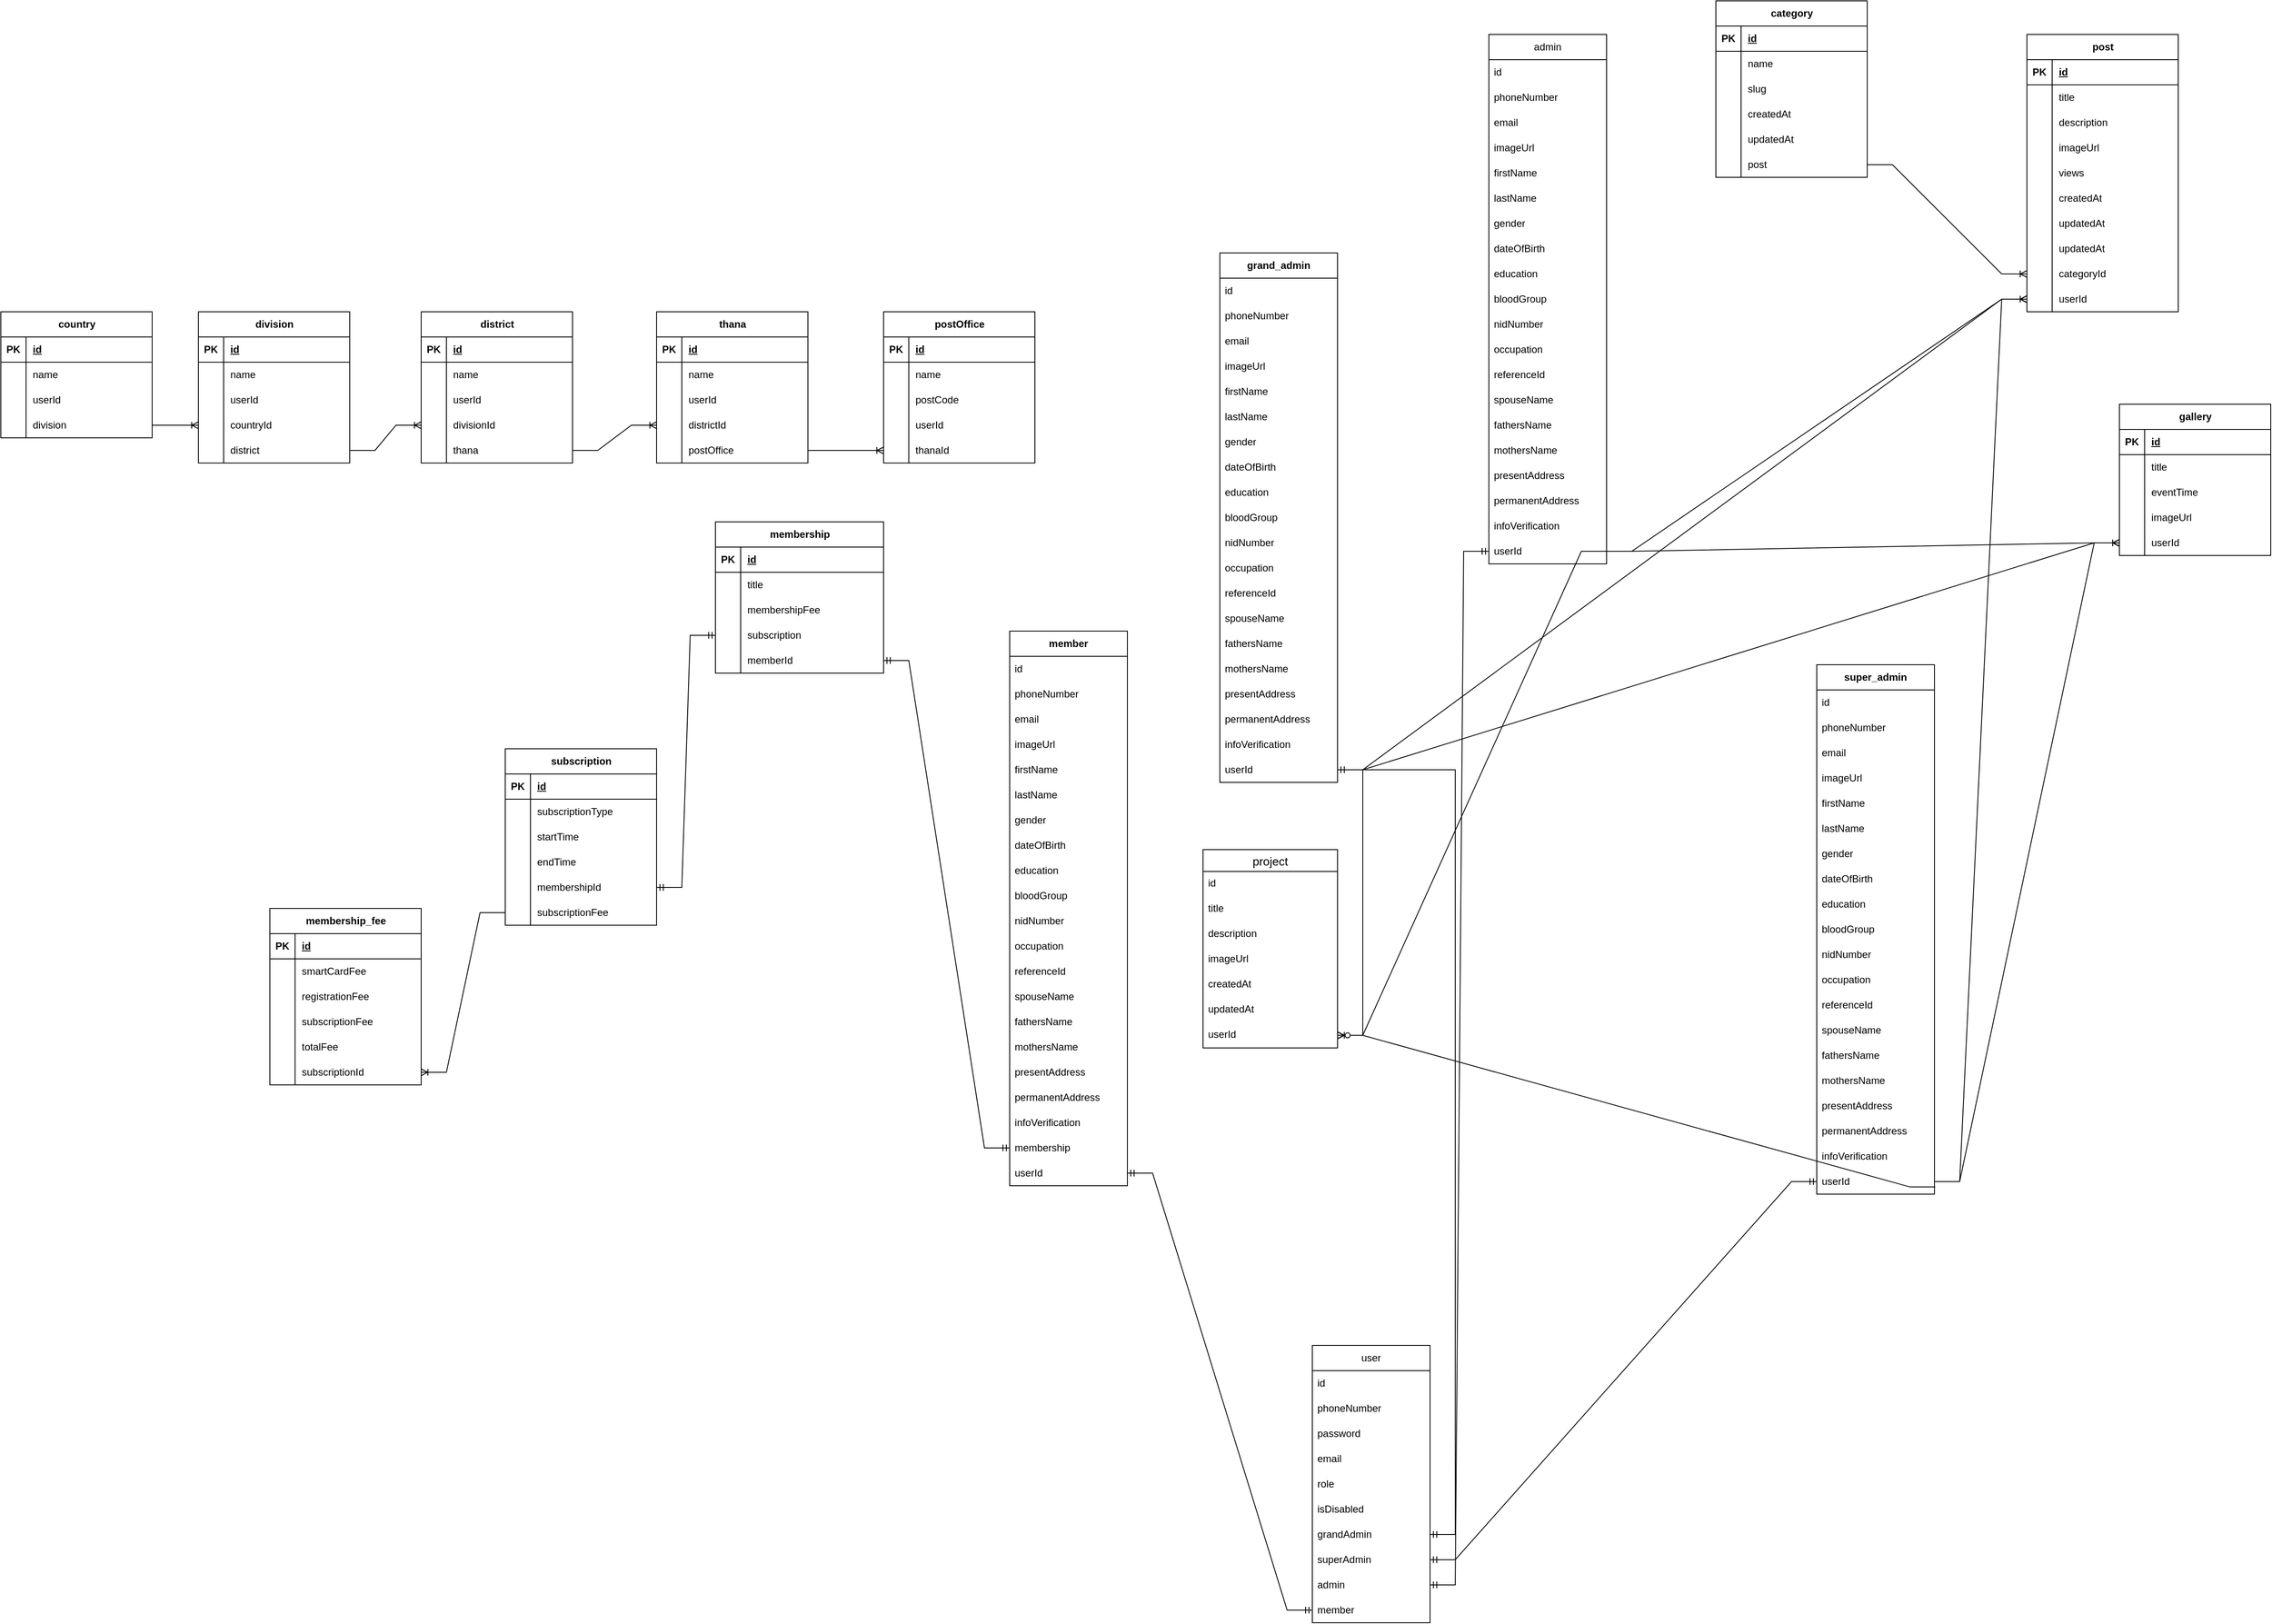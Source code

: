 <mxfile version="23.1.1" type="device">
  <diagram id="R2lEEEUBdFMjLlhIrx00" name="Page-1">
    <mxGraphModel dx="2935" dy="2861" grid="1" gridSize="10" guides="1" tooltips="1" connect="1" arrows="1" fold="1" page="1" pageScale="1" pageWidth="850" pageHeight="1100" math="0" shadow="0" extFonts="Permanent Marker^https://fonts.googleapis.com/css?family=Permanent+Marker">
      <root>
        <mxCell id="0" />
        <mxCell id="1" parent="0" />
        <mxCell id="rxTDPqiROMQ8p8GgVOPn-1" value="user" style="swimlane;fontStyle=0;childLayout=stackLayout;horizontal=1;startSize=30;horizontalStack=0;resizeParent=1;resizeParentMax=0;resizeLast=0;collapsible=1;marginBottom=0;whiteSpace=wrap;html=1;" parent="1" vertex="1">
          <mxGeometry x="-130" y="100" width="140" height="330" as="geometry" />
        </mxCell>
        <mxCell id="rxTDPqiROMQ8p8GgVOPn-2" value="id" style="text;strokeColor=none;fillColor=none;align=left;verticalAlign=middle;spacingLeft=4;spacingRight=4;overflow=hidden;points=[[0,0.5],[1,0.5]];portConstraint=eastwest;rotatable=0;whiteSpace=wrap;html=1;" parent="rxTDPqiROMQ8p8GgVOPn-1" vertex="1">
          <mxGeometry y="30" width="140" height="30" as="geometry" />
        </mxCell>
        <mxCell id="rxTDPqiROMQ8p8GgVOPn-3" value="phoneNumber" style="text;strokeColor=none;fillColor=none;align=left;verticalAlign=middle;spacingLeft=4;spacingRight=4;overflow=hidden;points=[[0,0.5],[1,0.5]];portConstraint=eastwest;rotatable=0;whiteSpace=wrap;html=1;" parent="rxTDPqiROMQ8p8GgVOPn-1" vertex="1">
          <mxGeometry y="60" width="140" height="30" as="geometry" />
        </mxCell>
        <mxCell id="rxTDPqiROMQ8p8GgVOPn-4" value="password" style="text;strokeColor=none;fillColor=none;align=left;verticalAlign=middle;spacingLeft=4;spacingRight=4;overflow=hidden;points=[[0,0.5],[1,0.5]];portConstraint=eastwest;rotatable=0;whiteSpace=wrap;html=1;" parent="rxTDPqiROMQ8p8GgVOPn-1" vertex="1">
          <mxGeometry y="90" width="140" height="30" as="geometry" />
        </mxCell>
        <mxCell id="rxTDPqiROMQ8p8GgVOPn-5" value="email" style="text;strokeColor=none;fillColor=none;align=left;verticalAlign=middle;spacingLeft=4;spacingRight=4;overflow=hidden;points=[[0,0.5],[1,0.5]];portConstraint=eastwest;rotatable=0;whiteSpace=wrap;html=1;" parent="rxTDPqiROMQ8p8GgVOPn-1" vertex="1">
          <mxGeometry y="120" width="140" height="30" as="geometry" />
        </mxCell>
        <mxCell id="rxTDPqiROMQ8p8GgVOPn-6" value="role" style="text;strokeColor=none;fillColor=none;align=left;verticalAlign=middle;spacingLeft=4;spacingRight=4;overflow=hidden;points=[[0,0.5],[1,0.5]];portConstraint=eastwest;rotatable=0;whiteSpace=wrap;html=1;" parent="rxTDPqiROMQ8p8GgVOPn-1" vertex="1">
          <mxGeometry y="150" width="140" height="30" as="geometry" />
        </mxCell>
        <mxCell id="LfQZvnwrgDY-xBKeQVxn-1" value="isDisabled" style="text;strokeColor=none;fillColor=none;align=left;verticalAlign=middle;spacingLeft=4;spacingRight=4;overflow=hidden;points=[[0,0.5],[1,0.5]];portConstraint=eastwest;rotatable=0;whiteSpace=wrap;html=1;" parent="rxTDPqiROMQ8p8GgVOPn-1" vertex="1">
          <mxGeometry y="180" width="140" height="30" as="geometry" />
        </mxCell>
        <mxCell id="rxTDPqiROMQ8p8GgVOPn-8" value="grandAdmin" style="text;strokeColor=none;fillColor=none;align=left;verticalAlign=middle;spacingLeft=4;spacingRight=4;overflow=hidden;points=[[0,0.5],[1,0.5]];portConstraint=eastwest;rotatable=0;whiteSpace=wrap;html=1;" parent="rxTDPqiROMQ8p8GgVOPn-1" vertex="1">
          <mxGeometry y="210" width="140" height="30" as="geometry" />
        </mxCell>
        <mxCell id="vGIwr9770TSrdAYwI_MT-1" value="superAdmin" style="text;strokeColor=none;fillColor=none;align=left;verticalAlign=middle;spacingLeft=4;spacingRight=4;overflow=hidden;points=[[0,0.5],[1,0.5]];portConstraint=eastwest;rotatable=0;whiteSpace=wrap;html=1;" parent="rxTDPqiROMQ8p8GgVOPn-1" vertex="1">
          <mxGeometry y="240" width="140" height="30" as="geometry" />
        </mxCell>
        <mxCell id="vGIwr9770TSrdAYwI_MT-2" value="admin" style="text;strokeColor=none;fillColor=none;align=left;verticalAlign=middle;spacingLeft=4;spacingRight=4;overflow=hidden;points=[[0,0.5],[1,0.5]];portConstraint=eastwest;rotatable=0;whiteSpace=wrap;html=1;" parent="rxTDPqiROMQ8p8GgVOPn-1" vertex="1">
          <mxGeometry y="270" width="140" height="30" as="geometry" />
        </mxCell>
        <mxCell id="vGIwr9770TSrdAYwI_MT-3" value="member" style="text;strokeColor=none;fillColor=none;align=left;verticalAlign=middle;spacingLeft=4;spacingRight=4;overflow=hidden;points=[[0,0.5],[1,0.5]];portConstraint=eastwest;rotatable=0;whiteSpace=wrap;html=1;" parent="rxTDPqiROMQ8p8GgVOPn-1" vertex="1">
          <mxGeometry y="300" width="140" height="30" as="geometry" />
        </mxCell>
        <mxCell id="vGIwr9770TSrdAYwI_MT-4" value="&lt;b&gt;grand_admin&lt;/b&gt;" style="swimlane;fontStyle=0;childLayout=stackLayout;horizontal=1;startSize=30;horizontalStack=0;resizeParent=1;resizeParentMax=0;resizeLast=0;collapsible=1;marginBottom=0;whiteSpace=wrap;html=1;" parent="1" vertex="1">
          <mxGeometry x="-240" y="-1200" width="140" height="630" as="geometry" />
        </mxCell>
        <mxCell id="vGIwr9770TSrdAYwI_MT-5" value="id" style="text;strokeColor=none;fillColor=none;align=left;verticalAlign=middle;spacingLeft=4;spacingRight=4;overflow=hidden;points=[[0,0.5],[1,0.5]];portConstraint=eastwest;rotatable=0;whiteSpace=wrap;html=1;" parent="vGIwr9770TSrdAYwI_MT-4" vertex="1">
          <mxGeometry y="30" width="140" height="30" as="geometry" />
        </mxCell>
        <mxCell id="vGIwr9770TSrdAYwI_MT-6" value="phoneNumber" style="text;strokeColor=none;fillColor=none;align=left;verticalAlign=middle;spacingLeft=4;spacingRight=4;overflow=hidden;points=[[0,0.5],[1,0.5]];portConstraint=eastwest;rotatable=0;whiteSpace=wrap;html=1;" parent="vGIwr9770TSrdAYwI_MT-4" vertex="1">
          <mxGeometry y="60" width="140" height="30" as="geometry" />
        </mxCell>
        <mxCell id="vGIwr9770TSrdAYwI_MT-8" value="email" style="text;strokeColor=none;fillColor=none;align=left;verticalAlign=middle;spacingLeft=4;spacingRight=4;overflow=hidden;points=[[0,0.5],[1,0.5]];portConstraint=eastwest;rotatable=0;whiteSpace=wrap;html=1;" parent="vGIwr9770TSrdAYwI_MT-4" vertex="1">
          <mxGeometry y="90" width="140" height="30" as="geometry" />
        </mxCell>
        <mxCell id="vGIwr9770TSrdAYwI_MT-13" value="imageUrl" style="text;strokeColor=none;fillColor=none;align=left;verticalAlign=middle;spacingLeft=4;spacingRight=4;overflow=hidden;points=[[0,0.5],[1,0.5]];portConstraint=eastwest;rotatable=0;whiteSpace=wrap;html=1;" parent="vGIwr9770TSrdAYwI_MT-4" vertex="1">
          <mxGeometry y="120" width="140" height="30" as="geometry" />
        </mxCell>
        <mxCell id="vGIwr9770TSrdAYwI_MT-25" value="firstName" style="text;strokeColor=none;fillColor=none;align=left;verticalAlign=middle;spacingLeft=4;spacingRight=4;overflow=hidden;points=[[0,0.5],[1,0.5]];portConstraint=eastwest;rotatable=0;whiteSpace=wrap;html=1;" parent="vGIwr9770TSrdAYwI_MT-4" vertex="1">
          <mxGeometry y="150" width="140" height="30" as="geometry" />
        </mxCell>
        <mxCell id="vGIwr9770TSrdAYwI_MT-14" value="lastName" style="text;strokeColor=none;fillColor=none;align=left;verticalAlign=middle;spacingLeft=4;spacingRight=4;overflow=hidden;points=[[0,0.5],[1,0.5]];portConstraint=eastwest;rotatable=0;whiteSpace=wrap;html=1;" parent="vGIwr9770TSrdAYwI_MT-4" vertex="1">
          <mxGeometry y="180" width="140" height="30" as="geometry" />
        </mxCell>
        <mxCell id="vGIwr9770TSrdAYwI_MT-15" value="gender" style="text;strokeColor=none;fillColor=none;align=left;verticalAlign=middle;spacingLeft=4;spacingRight=4;overflow=hidden;points=[[0,0.5],[1,0.5]];portConstraint=eastwest;rotatable=0;whiteSpace=wrap;html=1;" parent="vGIwr9770TSrdAYwI_MT-4" vertex="1">
          <mxGeometry y="210" width="140" height="30" as="geometry" />
        </mxCell>
        <mxCell id="vGIwr9770TSrdAYwI_MT-16" value="dateOfBirth" style="text;strokeColor=none;fillColor=none;align=left;verticalAlign=middle;spacingLeft=4;spacingRight=4;overflow=hidden;points=[[0,0.5],[1,0.5]];portConstraint=eastwest;rotatable=0;whiteSpace=wrap;html=1;" parent="vGIwr9770TSrdAYwI_MT-4" vertex="1">
          <mxGeometry y="240" width="140" height="30" as="geometry" />
        </mxCell>
        <mxCell id="vGIwr9770TSrdAYwI_MT-17" value="education" style="text;strokeColor=none;fillColor=none;align=left;verticalAlign=middle;spacingLeft=4;spacingRight=4;overflow=hidden;points=[[0,0.5],[1,0.5]];portConstraint=eastwest;rotatable=0;whiteSpace=wrap;html=1;" parent="vGIwr9770TSrdAYwI_MT-4" vertex="1">
          <mxGeometry y="270" width="140" height="30" as="geometry" />
        </mxCell>
        <mxCell id="vGIwr9770TSrdAYwI_MT-18" value="bloodGroup" style="text;strokeColor=none;fillColor=none;align=left;verticalAlign=middle;spacingLeft=4;spacingRight=4;overflow=hidden;points=[[0,0.5],[1,0.5]];portConstraint=eastwest;rotatable=0;whiteSpace=wrap;html=1;" parent="vGIwr9770TSrdAYwI_MT-4" vertex="1">
          <mxGeometry y="300" width="140" height="30" as="geometry" />
        </mxCell>
        <mxCell id="vGIwr9770TSrdAYwI_MT-19" value="nidNumber" style="text;strokeColor=none;fillColor=none;align=left;verticalAlign=middle;spacingLeft=4;spacingRight=4;overflow=hidden;points=[[0,0.5],[1,0.5]];portConstraint=eastwest;rotatable=0;whiteSpace=wrap;html=1;" parent="vGIwr9770TSrdAYwI_MT-4" vertex="1">
          <mxGeometry y="330" width="140" height="30" as="geometry" />
        </mxCell>
        <mxCell id="vGIwr9770TSrdAYwI_MT-20" value="occupation" style="text;strokeColor=none;fillColor=none;align=left;verticalAlign=middle;spacingLeft=4;spacingRight=4;overflow=hidden;points=[[0,0.5],[1,0.5]];portConstraint=eastwest;rotatable=0;whiteSpace=wrap;html=1;" parent="vGIwr9770TSrdAYwI_MT-4" vertex="1">
          <mxGeometry y="360" width="140" height="30" as="geometry" />
        </mxCell>
        <mxCell id="vGIwr9770TSrdAYwI_MT-21" value="referenceId" style="text;strokeColor=none;fillColor=none;align=left;verticalAlign=middle;spacingLeft=4;spacingRight=4;overflow=hidden;points=[[0,0.5],[1,0.5]];portConstraint=eastwest;rotatable=0;whiteSpace=wrap;html=1;" parent="vGIwr9770TSrdAYwI_MT-4" vertex="1">
          <mxGeometry y="390" width="140" height="30" as="geometry" />
        </mxCell>
        <mxCell id="vGIwr9770TSrdAYwI_MT-22" value="spouseName" style="text;strokeColor=none;fillColor=none;align=left;verticalAlign=middle;spacingLeft=4;spacingRight=4;overflow=hidden;points=[[0,0.5],[1,0.5]];portConstraint=eastwest;rotatable=0;whiteSpace=wrap;html=1;" parent="vGIwr9770TSrdAYwI_MT-4" vertex="1">
          <mxGeometry y="420" width="140" height="30" as="geometry" />
        </mxCell>
        <mxCell id="vGIwr9770TSrdAYwI_MT-23" value="fathersName" style="text;strokeColor=none;fillColor=none;align=left;verticalAlign=middle;spacingLeft=4;spacingRight=4;overflow=hidden;points=[[0,0.5],[1,0.5]];portConstraint=eastwest;rotatable=0;whiteSpace=wrap;html=1;" parent="vGIwr9770TSrdAYwI_MT-4" vertex="1">
          <mxGeometry y="450" width="140" height="30" as="geometry" />
        </mxCell>
        <mxCell id="vGIwr9770TSrdAYwI_MT-24" value="mothersName" style="text;strokeColor=none;fillColor=none;align=left;verticalAlign=middle;spacingLeft=4;spacingRight=4;overflow=hidden;points=[[0,0.5],[1,0.5]];portConstraint=eastwest;rotatable=0;whiteSpace=wrap;html=1;" parent="vGIwr9770TSrdAYwI_MT-4" vertex="1">
          <mxGeometry y="480" width="140" height="30" as="geometry" />
        </mxCell>
        <mxCell id="vGIwr9770TSrdAYwI_MT-26" value="presentAddress" style="text;strokeColor=none;fillColor=none;align=left;verticalAlign=middle;spacingLeft=4;spacingRight=4;overflow=hidden;points=[[0,0.5],[1,0.5]];portConstraint=eastwest;rotatable=0;whiteSpace=wrap;html=1;" parent="vGIwr9770TSrdAYwI_MT-4" vertex="1">
          <mxGeometry y="510" width="140" height="30" as="geometry" />
        </mxCell>
        <mxCell id="vGIwr9770TSrdAYwI_MT-27" value="permanentAddress" style="text;strokeColor=none;fillColor=none;align=left;verticalAlign=middle;spacingLeft=4;spacingRight=4;overflow=hidden;points=[[0,0.5],[1,0.5]];portConstraint=eastwest;rotatable=0;whiteSpace=wrap;html=1;" parent="vGIwr9770TSrdAYwI_MT-4" vertex="1">
          <mxGeometry y="540" width="140" height="30" as="geometry" />
        </mxCell>
        <mxCell id="vGIwr9770TSrdAYwI_MT-28" value="infoVerification" style="text;strokeColor=none;fillColor=none;align=left;verticalAlign=middle;spacingLeft=4;spacingRight=4;overflow=hidden;points=[[0,0.5],[1,0.5]];portConstraint=eastwest;rotatable=0;whiteSpace=wrap;html=1;" parent="vGIwr9770TSrdAYwI_MT-4" vertex="1">
          <mxGeometry y="570" width="140" height="30" as="geometry" />
        </mxCell>
        <mxCell id="E6NkD7jx3kCUWIaZohXZ-1" value="userId" style="text;strokeColor=none;fillColor=none;align=left;verticalAlign=middle;spacingLeft=4;spacingRight=4;overflow=hidden;points=[[0,0.5],[1,0.5]];portConstraint=eastwest;rotatable=0;whiteSpace=wrap;html=1;" parent="vGIwr9770TSrdAYwI_MT-4" vertex="1">
          <mxGeometry y="600" width="140" height="30" as="geometry" />
        </mxCell>
        <mxCell id="vGIwr9770TSrdAYwI_MT-30" value="&lt;b&gt;super_admin&lt;/b&gt;" style="swimlane;fontStyle=0;childLayout=stackLayout;horizontal=1;startSize=30;horizontalStack=0;resizeParent=1;resizeParentMax=0;resizeLast=0;collapsible=1;marginBottom=0;whiteSpace=wrap;html=1;" parent="1" vertex="1">
          <mxGeometry x="470" y="-710" width="140" height="630" as="geometry" />
        </mxCell>
        <mxCell id="vGIwr9770TSrdAYwI_MT-31" value="id" style="text;strokeColor=none;fillColor=none;align=left;verticalAlign=middle;spacingLeft=4;spacingRight=4;overflow=hidden;points=[[0,0.5],[1,0.5]];portConstraint=eastwest;rotatable=0;whiteSpace=wrap;html=1;" parent="vGIwr9770TSrdAYwI_MT-30" vertex="1">
          <mxGeometry y="30" width="140" height="30" as="geometry" />
        </mxCell>
        <mxCell id="vGIwr9770TSrdAYwI_MT-32" value="phoneNumber" style="text;strokeColor=none;fillColor=none;align=left;verticalAlign=middle;spacingLeft=4;spacingRight=4;overflow=hidden;points=[[0,0.5],[1,0.5]];portConstraint=eastwest;rotatable=0;whiteSpace=wrap;html=1;" parent="vGIwr9770TSrdAYwI_MT-30" vertex="1">
          <mxGeometry y="60" width="140" height="30" as="geometry" />
        </mxCell>
        <mxCell id="vGIwr9770TSrdAYwI_MT-33" value="email" style="text;strokeColor=none;fillColor=none;align=left;verticalAlign=middle;spacingLeft=4;spacingRight=4;overflow=hidden;points=[[0,0.5],[1,0.5]];portConstraint=eastwest;rotatable=0;whiteSpace=wrap;html=1;" parent="vGIwr9770TSrdAYwI_MT-30" vertex="1">
          <mxGeometry y="90" width="140" height="30" as="geometry" />
        </mxCell>
        <mxCell id="vGIwr9770TSrdAYwI_MT-34" value="imageUrl" style="text;strokeColor=none;fillColor=none;align=left;verticalAlign=middle;spacingLeft=4;spacingRight=4;overflow=hidden;points=[[0,0.5],[1,0.5]];portConstraint=eastwest;rotatable=0;whiteSpace=wrap;html=1;" parent="vGIwr9770TSrdAYwI_MT-30" vertex="1">
          <mxGeometry y="120" width="140" height="30" as="geometry" />
        </mxCell>
        <mxCell id="vGIwr9770TSrdAYwI_MT-35" value="firstName" style="text;strokeColor=none;fillColor=none;align=left;verticalAlign=middle;spacingLeft=4;spacingRight=4;overflow=hidden;points=[[0,0.5],[1,0.5]];portConstraint=eastwest;rotatable=0;whiteSpace=wrap;html=1;" parent="vGIwr9770TSrdAYwI_MT-30" vertex="1">
          <mxGeometry y="150" width="140" height="30" as="geometry" />
        </mxCell>
        <mxCell id="vGIwr9770TSrdAYwI_MT-36" value="lastName" style="text;strokeColor=none;fillColor=none;align=left;verticalAlign=middle;spacingLeft=4;spacingRight=4;overflow=hidden;points=[[0,0.5],[1,0.5]];portConstraint=eastwest;rotatable=0;whiteSpace=wrap;html=1;" parent="vGIwr9770TSrdAYwI_MT-30" vertex="1">
          <mxGeometry y="180" width="140" height="30" as="geometry" />
        </mxCell>
        <mxCell id="vGIwr9770TSrdAYwI_MT-37" value="gender" style="text;strokeColor=none;fillColor=none;align=left;verticalAlign=middle;spacingLeft=4;spacingRight=4;overflow=hidden;points=[[0,0.5],[1,0.5]];portConstraint=eastwest;rotatable=0;whiteSpace=wrap;html=1;" parent="vGIwr9770TSrdAYwI_MT-30" vertex="1">
          <mxGeometry y="210" width="140" height="30" as="geometry" />
        </mxCell>
        <mxCell id="vGIwr9770TSrdAYwI_MT-38" value="dateOfBirth" style="text;strokeColor=none;fillColor=none;align=left;verticalAlign=middle;spacingLeft=4;spacingRight=4;overflow=hidden;points=[[0,0.5],[1,0.5]];portConstraint=eastwest;rotatable=0;whiteSpace=wrap;html=1;" parent="vGIwr9770TSrdAYwI_MT-30" vertex="1">
          <mxGeometry y="240" width="140" height="30" as="geometry" />
        </mxCell>
        <mxCell id="vGIwr9770TSrdAYwI_MT-39" value="education" style="text;strokeColor=none;fillColor=none;align=left;verticalAlign=middle;spacingLeft=4;spacingRight=4;overflow=hidden;points=[[0,0.5],[1,0.5]];portConstraint=eastwest;rotatable=0;whiteSpace=wrap;html=1;" parent="vGIwr9770TSrdAYwI_MT-30" vertex="1">
          <mxGeometry y="270" width="140" height="30" as="geometry" />
        </mxCell>
        <mxCell id="vGIwr9770TSrdAYwI_MT-40" value="bloodGroup" style="text;strokeColor=none;fillColor=none;align=left;verticalAlign=middle;spacingLeft=4;spacingRight=4;overflow=hidden;points=[[0,0.5],[1,0.5]];portConstraint=eastwest;rotatable=0;whiteSpace=wrap;html=1;" parent="vGIwr9770TSrdAYwI_MT-30" vertex="1">
          <mxGeometry y="300" width="140" height="30" as="geometry" />
        </mxCell>
        <mxCell id="vGIwr9770TSrdAYwI_MT-41" value="nidNumber" style="text;strokeColor=none;fillColor=none;align=left;verticalAlign=middle;spacingLeft=4;spacingRight=4;overflow=hidden;points=[[0,0.5],[1,0.5]];portConstraint=eastwest;rotatable=0;whiteSpace=wrap;html=1;" parent="vGIwr9770TSrdAYwI_MT-30" vertex="1">
          <mxGeometry y="330" width="140" height="30" as="geometry" />
        </mxCell>
        <mxCell id="vGIwr9770TSrdAYwI_MT-42" value="occupation" style="text;strokeColor=none;fillColor=none;align=left;verticalAlign=middle;spacingLeft=4;spacingRight=4;overflow=hidden;points=[[0,0.5],[1,0.5]];portConstraint=eastwest;rotatable=0;whiteSpace=wrap;html=1;" parent="vGIwr9770TSrdAYwI_MT-30" vertex="1">
          <mxGeometry y="360" width="140" height="30" as="geometry" />
        </mxCell>
        <mxCell id="vGIwr9770TSrdAYwI_MT-43" value="referenceId" style="text;strokeColor=none;fillColor=none;align=left;verticalAlign=middle;spacingLeft=4;spacingRight=4;overflow=hidden;points=[[0,0.5],[1,0.5]];portConstraint=eastwest;rotatable=0;whiteSpace=wrap;html=1;" parent="vGIwr9770TSrdAYwI_MT-30" vertex="1">
          <mxGeometry y="390" width="140" height="30" as="geometry" />
        </mxCell>
        <mxCell id="vGIwr9770TSrdAYwI_MT-44" value="spouseName" style="text;strokeColor=none;fillColor=none;align=left;verticalAlign=middle;spacingLeft=4;spacingRight=4;overflow=hidden;points=[[0,0.5],[1,0.5]];portConstraint=eastwest;rotatable=0;whiteSpace=wrap;html=1;" parent="vGIwr9770TSrdAYwI_MT-30" vertex="1">
          <mxGeometry y="420" width="140" height="30" as="geometry" />
        </mxCell>
        <mxCell id="vGIwr9770TSrdAYwI_MT-45" value="fathersName" style="text;strokeColor=none;fillColor=none;align=left;verticalAlign=middle;spacingLeft=4;spacingRight=4;overflow=hidden;points=[[0,0.5],[1,0.5]];portConstraint=eastwest;rotatable=0;whiteSpace=wrap;html=1;" parent="vGIwr9770TSrdAYwI_MT-30" vertex="1">
          <mxGeometry y="450" width="140" height="30" as="geometry" />
        </mxCell>
        <mxCell id="vGIwr9770TSrdAYwI_MT-46" value="mothersName" style="text;strokeColor=none;fillColor=none;align=left;verticalAlign=middle;spacingLeft=4;spacingRight=4;overflow=hidden;points=[[0,0.5],[1,0.5]];portConstraint=eastwest;rotatable=0;whiteSpace=wrap;html=1;" parent="vGIwr9770TSrdAYwI_MT-30" vertex="1">
          <mxGeometry y="480" width="140" height="30" as="geometry" />
        </mxCell>
        <mxCell id="vGIwr9770TSrdAYwI_MT-47" value="presentAddress" style="text;strokeColor=none;fillColor=none;align=left;verticalAlign=middle;spacingLeft=4;spacingRight=4;overflow=hidden;points=[[0,0.5],[1,0.5]];portConstraint=eastwest;rotatable=0;whiteSpace=wrap;html=1;" parent="vGIwr9770TSrdAYwI_MT-30" vertex="1">
          <mxGeometry y="510" width="140" height="30" as="geometry" />
        </mxCell>
        <mxCell id="vGIwr9770TSrdAYwI_MT-48" value="permanentAddress" style="text;strokeColor=none;fillColor=none;align=left;verticalAlign=middle;spacingLeft=4;spacingRight=4;overflow=hidden;points=[[0,0.5],[1,0.5]];portConstraint=eastwest;rotatable=0;whiteSpace=wrap;html=1;" parent="vGIwr9770TSrdAYwI_MT-30" vertex="1">
          <mxGeometry y="540" width="140" height="30" as="geometry" />
        </mxCell>
        <mxCell id="vGIwr9770TSrdAYwI_MT-49" value="infoVerification" style="text;strokeColor=none;fillColor=none;align=left;verticalAlign=middle;spacingLeft=4;spacingRight=4;overflow=hidden;points=[[0,0.5],[1,0.5]];portConstraint=eastwest;rotatable=0;whiteSpace=wrap;html=1;" parent="vGIwr9770TSrdAYwI_MT-30" vertex="1">
          <mxGeometry y="570" width="140" height="30" as="geometry" />
        </mxCell>
        <mxCell id="E6NkD7jx3kCUWIaZohXZ-2" value="userId" style="text;strokeColor=none;fillColor=none;align=left;verticalAlign=middle;spacingLeft=4;spacingRight=4;overflow=hidden;points=[[0,0.5],[1,0.5]];portConstraint=eastwest;rotatable=0;whiteSpace=wrap;html=1;" parent="vGIwr9770TSrdAYwI_MT-30" vertex="1">
          <mxGeometry y="600" width="140" height="30" as="geometry" />
        </mxCell>
        <mxCell id="vGIwr9770TSrdAYwI_MT-50" value="admin" style="swimlane;fontStyle=0;childLayout=stackLayout;horizontal=1;startSize=30;horizontalStack=0;resizeParent=1;resizeParentMax=0;resizeLast=0;collapsible=1;marginBottom=0;whiteSpace=wrap;html=1;" parent="1" vertex="1">
          <mxGeometry x="80" y="-1460" width="140" height="630" as="geometry" />
        </mxCell>
        <mxCell id="vGIwr9770TSrdAYwI_MT-51" value="id" style="text;strokeColor=none;fillColor=none;align=left;verticalAlign=middle;spacingLeft=4;spacingRight=4;overflow=hidden;points=[[0,0.5],[1,0.5]];portConstraint=eastwest;rotatable=0;whiteSpace=wrap;html=1;" parent="vGIwr9770TSrdAYwI_MT-50" vertex="1">
          <mxGeometry y="30" width="140" height="30" as="geometry" />
        </mxCell>
        <mxCell id="vGIwr9770TSrdAYwI_MT-52" value="phoneNumber" style="text;strokeColor=none;fillColor=none;align=left;verticalAlign=middle;spacingLeft=4;spacingRight=4;overflow=hidden;points=[[0,0.5],[1,0.5]];portConstraint=eastwest;rotatable=0;whiteSpace=wrap;html=1;" parent="vGIwr9770TSrdAYwI_MT-50" vertex="1">
          <mxGeometry y="60" width="140" height="30" as="geometry" />
        </mxCell>
        <mxCell id="vGIwr9770TSrdAYwI_MT-53" value="email" style="text;strokeColor=none;fillColor=none;align=left;verticalAlign=middle;spacingLeft=4;spacingRight=4;overflow=hidden;points=[[0,0.5],[1,0.5]];portConstraint=eastwest;rotatable=0;whiteSpace=wrap;html=1;" parent="vGIwr9770TSrdAYwI_MT-50" vertex="1">
          <mxGeometry y="90" width="140" height="30" as="geometry" />
        </mxCell>
        <mxCell id="vGIwr9770TSrdAYwI_MT-54" value="imageUrl" style="text;strokeColor=none;fillColor=none;align=left;verticalAlign=middle;spacingLeft=4;spacingRight=4;overflow=hidden;points=[[0,0.5],[1,0.5]];portConstraint=eastwest;rotatable=0;whiteSpace=wrap;html=1;" parent="vGIwr9770TSrdAYwI_MT-50" vertex="1">
          <mxGeometry y="120" width="140" height="30" as="geometry" />
        </mxCell>
        <mxCell id="vGIwr9770TSrdAYwI_MT-55" value="firstName" style="text;strokeColor=none;fillColor=none;align=left;verticalAlign=middle;spacingLeft=4;spacingRight=4;overflow=hidden;points=[[0,0.5],[1,0.5]];portConstraint=eastwest;rotatable=0;whiteSpace=wrap;html=1;" parent="vGIwr9770TSrdAYwI_MT-50" vertex="1">
          <mxGeometry y="150" width="140" height="30" as="geometry" />
        </mxCell>
        <mxCell id="vGIwr9770TSrdAYwI_MT-56" value="lastName" style="text;strokeColor=none;fillColor=none;align=left;verticalAlign=middle;spacingLeft=4;spacingRight=4;overflow=hidden;points=[[0,0.5],[1,0.5]];portConstraint=eastwest;rotatable=0;whiteSpace=wrap;html=1;" parent="vGIwr9770TSrdAYwI_MT-50" vertex="1">
          <mxGeometry y="180" width="140" height="30" as="geometry" />
        </mxCell>
        <mxCell id="vGIwr9770TSrdAYwI_MT-57" value="gender" style="text;strokeColor=none;fillColor=none;align=left;verticalAlign=middle;spacingLeft=4;spacingRight=4;overflow=hidden;points=[[0,0.5],[1,0.5]];portConstraint=eastwest;rotatable=0;whiteSpace=wrap;html=1;" parent="vGIwr9770TSrdAYwI_MT-50" vertex="1">
          <mxGeometry y="210" width="140" height="30" as="geometry" />
        </mxCell>
        <mxCell id="vGIwr9770TSrdAYwI_MT-58" value="dateOfBirth" style="text;strokeColor=none;fillColor=none;align=left;verticalAlign=middle;spacingLeft=4;spacingRight=4;overflow=hidden;points=[[0,0.5],[1,0.5]];portConstraint=eastwest;rotatable=0;whiteSpace=wrap;html=1;" parent="vGIwr9770TSrdAYwI_MT-50" vertex="1">
          <mxGeometry y="240" width="140" height="30" as="geometry" />
        </mxCell>
        <mxCell id="vGIwr9770TSrdAYwI_MT-59" value="education" style="text;strokeColor=none;fillColor=none;align=left;verticalAlign=middle;spacingLeft=4;spacingRight=4;overflow=hidden;points=[[0,0.5],[1,0.5]];portConstraint=eastwest;rotatable=0;whiteSpace=wrap;html=1;" parent="vGIwr9770TSrdAYwI_MT-50" vertex="1">
          <mxGeometry y="270" width="140" height="30" as="geometry" />
        </mxCell>
        <mxCell id="vGIwr9770TSrdAYwI_MT-60" value="bloodGroup" style="text;strokeColor=none;fillColor=none;align=left;verticalAlign=middle;spacingLeft=4;spacingRight=4;overflow=hidden;points=[[0,0.5],[1,0.5]];portConstraint=eastwest;rotatable=0;whiteSpace=wrap;html=1;" parent="vGIwr9770TSrdAYwI_MT-50" vertex="1">
          <mxGeometry y="300" width="140" height="30" as="geometry" />
        </mxCell>
        <mxCell id="vGIwr9770TSrdAYwI_MT-61" value="nidNumber" style="text;strokeColor=none;fillColor=none;align=left;verticalAlign=middle;spacingLeft=4;spacingRight=4;overflow=hidden;points=[[0,0.5],[1,0.5]];portConstraint=eastwest;rotatable=0;whiteSpace=wrap;html=1;" parent="vGIwr9770TSrdAYwI_MT-50" vertex="1">
          <mxGeometry y="330" width="140" height="30" as="geometry" />
        </mxCell>
        <mxCell id="vGIwr9770TSrdAYwI_MT-62" value="occupation" style="text;strokeColor=none;fillColor=none;align=left;verticalAlign=middle;spacingLeft=4;spacingRight=4;overflow=hidden;points=[[0,0.5],[1,0.5]];portConstraint=eastwest;rotatable=0;whiteSpace=wrap;html=1;" parent="vGIwr9770TSrdAYwI_MT-50" vertex="1">
          <mxGeometry y="360" width="140" height="30" as="geometry" />
        </mxCell>
        <mxCell id="vGIwr9770TSrdAYwI_MT-63" value="referenceId" style="text;strokeColor=none;fillColor=none;align=left;verticalAlign=middle;spacingLeft=4;spacingRight=4;overflow=hidden;points=[[0,0.5],[1,0.5]];portConstraint=eastwest;rotatable=0;whiteSpace=wrap;html=1;" parent="vGIwr9770TSrdAYwI_MT-50" vertex="1">
          <mxGeometry y="390" width="140" height="30" as="geometry" />
        </mxCell>
        <mxCell id="vGIwr9770TSrdAYwI_MT-64" value="spouseName" style="text;strokeColor=none;fillColor=none;align=left;verticalAlign=middle;spacingLeft=4;spacingRight=4;overflow=hidden;points=[[0,0.5],[1,0.5]];portConstraint=eastwest;rotatable=0;whiteSpace=wrap;html=1;" parent="vGIwr9770TSrdAYwI_MT-50" vertex="1">
          <mxGeometry y="420" width="140" height="30" as="geometry" />
        </mxCell>
        <mxCell id="vGIwr9770TSrdAYwI_MT-65" value="fathersName" style="text;strokeColor=none;fillColor=none;align=left;verticalAlign=middle;spacingLeft=4;spacingRight=4;overflow=hidden;points=[[0,0.5],[1,0.5]];portConstraint=eastwest;rotatable=0;whiteSpace=wrap;html=1;" parent="vGIwr9770TSrdAYwI_MT-50" vertex="1">
          <mxGeometry y="450" width="140" height="30" as="geometry" />
        </mxCell>
        <mxCell id="vGIwr9770TSrdAYwI_MT-66" value="mothersName" style="text;strokeColor=none;fillColor=none;align=left;verticalAlign=middle;spacingLeft=4;spacingRight=4;overflow=hidden;points=[[0,0.5],[1,0.5]];portConstraint=eastwest;rotatable=0;whiteSpace=wrap;html=1;" parent="vGIwr9770TSrdAYwI_MT-50" vertex="1">
          <mxGeometry y="480" width="140" height="30" as="geometry" />
        </mxCell>
        <mxCell id="vGIwr9770TSrdAYwI_MT-67" value="presentAddress" style="text;strokeColor=none;fillColor=none;align=left;verticalAlign=middle;spacingLeft=4;spacingRight=4;overflow=hidden;points=[[0,0.5],[1,0.5]];portConstraint=eastwest;rotatable=0;whiteSpace=wrap;html=1;" parent="vGIwr9770TSrdAYwI_MT-50" vertex="1">
          <mxGeometry y="510" width="140" height="30" as="geometry" />
        </mxCell>
        <mxCell id="vGIwr9770TSrdAYwI_MT-68" value="permanentAddress" style="text;strokeColor=none;fillColor=none;align=left;verticalAlign=middle;spacingLeft=4;spacingRight=4;overflow=hidden;points=[[0,0.5],[1,0.5]];portConstraint=eastwest;rotatable=0;whiteSpace=wrap;html=1;" parent="vGIwr9770TSrdAYwI_MT-50" vertex="1">
          <mxGeometry y="540" width="140" height="30" as="geometry" />
        </mxCell>
        <mxCell id="vGIwr9770TSrdAYwI_MT-69" value="infoVerification" style="text;strokeColor=none;fillColor=none;align=left;verticalAlign=middle;spacingLeft=4;spacingRight=4;overflow=hidden;points=[[0,0.5],[1,0.5]];portConstraint=eastwest;rotatable=0;whiteSpace=wrap;html=1;" parent="vGIwr9770TSrdAYwI_MT-50" vertex="1">
          <mxGeometry y="570" width="140" height="30" as="geometry" />
        </mxCell>
        <mxCell id="E6NkD7jx3kCUWIaZohXZ-3" value="userId" style="text;strokeColor=none;fillColor=none;align=left;verticalAlign=middle;spacingLeft=4;spacingRight=4;overflow=hidden;points=[[0,0.5],[1,0.5]];portConstraint=eastwest;rotatable=0;whiteSpace=wrap;html=1;" parent="vGIwr9770TSrdAYwI_MT-50" vertex="1">
          <mxGeometry y="600" width="140" height="30" as="geometry" />
        </mxCell>
        <mxCell id="vGIwr9770TSrdAYwI_MT-70" value="&lt;b&gt;member&lt;/b&gt;" style="swimlane;fontStyle=0;childLayout=stackLayout;horizontal=1;startSize=30;horizontalStack=0;resizeParent=1;resizeParentMax=0;resizeLast=0;collapsible=1;marginBottom=0;whiteSpace=wrap;html=1;" parent="1" vertex="1">
          <mxGeometry x="-490" y="-750" width="140" height="660" as="geometry" />
        </mxCell>
        <mxCell id="vGIwr9770TSrdAYwI_MT-71" value="id" style="text;strokeColor=none;fillColor=none;align=left;verticalAlign=middle;spacingLeft=4;spacingRight=4;overflow=hidden;points=[[0,0.5],[1,0.5]];portConstraint=eastwest;rotatable=0;whiteSpace=wrap;html=1;" parent="vGIwr9770TSrdAYwI_MT-70" vertex="1">
          <mxGeometry y="30" width="140" height="30" as="geometry" />
        </mxCell>
        <mxCell id="vGIwr9770TSrdAYwI_MT-72" value="phoneNumber" style="text;strokeColor=none;fillColor=none;align=left;verticalAlign=middle;spacingLeft=4;spacingRight=4;overflow=hidden;points=[[0,0.5],[1,0.5]];portConstraint=eastwest;rotatable=0;whiteSpace=wrap;html=1;" parent="vGIwr9770TSrdAYwI_MT-70" vertex="1">
          <mxGeometry y="60" width="140" height="30" as="geometry" />
        </mxCell>
        <mxCell id="vGIwr9770TSrdAYwI_MT-73" value="email" style="text;strokeColor=none;fillColor=none;align=left;verticalAlign=middle;spacingLeft=4;spacingRight=4;overflow=hidden;points=[[0,0.5],[1,0.5]];portConstraint=eastwest;rotatable=0;whiteSpace=wrap;html=1;" parent="vGIwr9770TSrdAYwI_MT-70" vertex="1">
          <mxGeometry y="90" width="140" height="30" as="geometry" />
        </mxCell>
        <mxCell id="vGIwr9770TSrdAYwI_MT-74" value="imageUrl" style="text;strokeColor=none;fillColor=none;align=left;verticalAlign=middle;spacingLeft=4;spacingRight=4;overflow=hidden;points=[[0,0.5],[1,0.5]];portConstraint=eastwest;rotatable=0;whiteSpace=wrap;html=1;" parent="vGIwr9770TSrdAYwI_MT-70" vertex="1">
          <mxGeometry y="120" width="140" height="30" as="geometry" />
        </mxCell>
        <mxCell id="vGIwr9770TSrdAYwI_MT-75" value="firstName" style="text;strokeColor=none;fillColor=none;align=left;verticalAlign=middle;spacingLeft=4;spacingRight=4;overflow=hidden;points=[[0,0.5],[1,0.5]];portConstraint=eastwest;rotatable=0;whiteSpace=wrap;html=1;" parent="vGIwr9770TSrdAYwI_MT-70" vertex="1">
          <mxGeometry y="150" width="140" height="30" as="geometry" />
        </mxCell>
        <mxCell id="vGIwr9770TSrdAYwI_MT-76" value="lastName" style="text;strokeColor=none;fillColor=none;align=left;verticalAlign=middle;spacingLeft=4;spacingRight=4;overflow=hidden;points=[[0,0.5],[1,0.5]];portConstraint=eastwest;rotatable=0;whiteSpace=wrap;html=1;" parent="vGIwr9770TSrdAYwI_MT-70" vertex="1">
          <mxGeometry y="180" width="140" height="30" as="geometry" />
        </mxCell>
        <mxCell id="vGIwr9770TSrdAYwI_MT-77" value="gender" style="text;strokeColor=none;fillColor=none;align=left;verticalAlign=middle;spacingLeft=4;spacingRight=4;overflow=hidden;points=[[0,0.5],[1,0.5]];portConstraint=eastwest;rotatable=0;whiteSpace=wrap;html=1;" parent="vGIwr9770TSrdAYwI_MT-70" vertex="1">
          <mxGeometry y="210" width="140" height="30" as="geometry" />
        </mxCell>
        <mxCell id="vGIwr9770TSrdAYwI_MT-78" value="dateOfBirth" style="text;strokeColor=none;fillColor=none;align=left;verticalAlign=middle;spacingLeft=4;spacingRight=4;overflow=hidden;points=[[0,0.5],[1,0.5]];portConstraint=eastwest;rotatable=0;whiteSpace=wrap;html=1;" parent="vGIwr9770TSrdAYwI_MT-70" vertex="1">
          <mxGeometry y="240" width="140" height="30" as="geometry" />
        </mxCell>
        <mxCell id="vGIwr9770TSrdAYwI_MT-79" value="education" style="text;strokeColor=none;fillColor=none;align=left;verticalAlign=middle;spacingLeft=4;spacingRight=4;overflow=hidden;points=[[0,0.5],[1,0.5]];portConstraint=eastwest;rotatable=0;whiteSpace=wrap;html=1;" parent="vGIwr9770TSrdAYwI_MT-70" vertex="1">
          <mxGeometry y="270" width="140" height="30" as="geometry" />
        </mxCell>
        <mxCell id="vGIwr9770TSrdAYwI_MT-80" value="bloodGroup" style="text;strokeColor=none;fillColor=none;align=left;verticalAlign=middle;spacingLeft=4;spacingRight=4;overflow=hidden;points=[[0,0.5],[1,0.5]];portConstraint=eastwest;rotatable=0;whiteSpace=wrap;html=1;" parent="vGIwr9770TSrdAYwI_MT-70" vertex="1">
          <mxGeometry y="300" width="140" height="30" as="geometry" />
        </mxCell>
        <mxCell id="vGIwr9770TSrdAYwI_MT-81" value="nidNumber" style="text;strokeColor=none;fillColor=none;align=left;verticalAlign=middle;spacingLeft=4;spacingRight=4;overflow=hidden;points=[[0,0.5],[1,0.5]];portConstraint=eastwest;rotatable=0;whiteSpace=wrap;html=1;" parent="vGIwr9770TSrdAYwI_MT-70" vertex="1">
          <mxGeometry y="330" width="140" height="30" as="geometry" />
        </mxCell>
        <mxCell id="vGIwr9770TSrdAYwI_MT-82" value="occupation" style="text;strokeColor=none;fillColor=none;align=left;verticalAlign=middle;spacingLeft=4;spacingRight=4;overflow=hidden;points=[[0,0.5],[1,0.5]];portConstraint=eastwest;rotatable=0;whiteSpace=wrap;html=1;" parent="vGIwr9770TSrdAYwI_MT-70" vertex="1">
          <mxGeometry y="360" width="140" height="30" as="geometry" />
        </mxCell>
        <mxCell id="vGIwr9770TSrdAYwI_MT-83" value="referenceId" style="text;strokeColor=none;fillColor=none;align=left;verticalAlign=middle;spacingLeft=4;spacingRight=4;overflow=hidden;points=[[0,0.5],[1,0.5]];portConstraint=eastwest;rotatable=0;whiteSpace=wrap;html=1;" parent="vGIwr9770TSrdAYwI_MT-70" vertex="1">
          <mxGeometry y="390" width="140" height="30" as="geometry" />
        </mxCell>
        <mxCell id="vGIwr9770TSrdAYwI_MT-84" value="spouseName" style="text;strokeColor=none;fillColor=none;align=left;verticalAlign=middle;spacingLeft=4;spacingRight=4;overflow=hidden;points=[[0,0.5],[1,0.5]];portConstraint=eastwest;rotatable=0;whiteSpace=wrap;html=1;" parent="vGIwr9770TSrdAYwI_MT-70" vertex="1">
          <mxGeometry y="420" width="140" height="30" as="geometry" />
        </mxCell>
        <mxCell id="vGIwr9770TSrdAYwI_MT-85" value="fathersName" style="text;strokeColor=none;fillColor=none;align=left;verticalAlign=middle;spacingLeft=4;spacingRight=4;overflow=hidden;points=[[0,0.5],[1,0.5]];portConstraint=eastwest;rotatable=0;whiteSpace=wrap;html=1;" parent="vGIwr9770TSrdAYwI_MT-70" vertex="1">
          <mxGeometry y="450" width="140" height="30" as="geometry" />
        </mxCell>
        <mxCell id="vGIwr9770TSrdAYwI_MT-86" value="mothersName" style="text;strokeColor=none;fillColor=none;align=left;verticalAlign=middle;spacingLeft=4;spacingRight=4;overflow=hidden;points=[[0,0.5],[1,0.5]];portConstraint=eastwest;rotatable=0;whiteSpace=wrap;html=1;" parent="vGIwr9770TSrdAYwI_MT-70" vertex="1">
          <mxGeometry y="480" width="140" height="30" as="geometry" />
        </mxCell>
        <mxCell id="vGIwr9770TSrdAYwI_MT-87" value="presentAddress" style="text;strokeColor=none;fillColor=none;align=left;verticalAlign=middle;spacingLeft=4;spacingRight=4;overflow=hidden;points=[[0,0.5],[1,0.5]];portConstraint=eastwest;rotatable=0;whiteSpace=wrap;html=1;" parent="vGIwr9770TSrdAYwI_MT-70" vertex="1">
          <mxGeometry y="510" width="140" height="30" as="geometry" />
        </mxCell>
        <mxCell id="vGIwr9770TSrdAYwI_MT-88" value="permanentAddress" style="text;strokeColor=none;fillColor=none;align=left;verticalAlign=middle;spacingLeft=4;spacingRight=4;overflow=hidden;points=[[0,0.5],[1,0.5]];portConstraint=eastwest;rotatable=0;whiteSpace=wrap;html=1;" parent="vGIwr9770TSrdAYwI_MT-70" vertex="1">
          <mxGeometry y="540" width="140" height="30" as="geometry" />
        </mxCell>
        <mxCell id="vGIwr9770TSrdAYwI_MT-89" value="infoVerification" style="text;strokeColor=none;fillColor=none;align=left;verticalAlign=middle;spacingLeft=4;spacingRight=4;overflow=hidden;points=[[0,0.5],[1,0.5]];portConstraint=eastwest;rotatable=0;whiteSpace=wrap;html=1;" parent="vGIwr9770TSrdAYwI_MT-70" vertex="1">
          <mxGeometry y="570" width="140" height="30" as="geometry" />
        </mxCell>
        <mxCell id="U1ab9BOs1DkZBaSHF8aU-4" value="membership" style="text;strokeColor=none;fillColor=none;align=left;verticalAlign=middle;spacingLeft=4;spacingRight=4;overflow=hidden;points=[[0,0.5],[1,0.5]];portConstraint=eastwest;rotatable=0;whiteSpace=wrap;html=1;" parent="vGIwr9770TSrdAYwI_MT-70" vertex="1">
          <mxGeometry y="600" width="140" height="30" as="geometry" />
        </mxCell>
        <mxCell id="E6NkD7jx3kCUWIaZohXZ-4" value="userId" style="text;strokeColor=none;fillColor=none;align=left;verticalAlign=middle;spacingLeft=4;spacingRight=4;overflow=hidden;points=[[0,0.5],[1,0.5]];portConstraint=eastwest;rotatable=0;whiteSpace=wrap;html=1;" parent="vGIwr9770TSrdAYwI_MT-70" vertex="1">
          <mxGeometry y="630" width="140" height="30" as="geometry" />
        </mxCell>
        <mxCell id="E6NkD7jx3kCUWIaZohXZ-8" value="" style="edgeStyle=entityRelationEdgeStyle;fontSize=12;html=1;endArrow=ERmandOne;startArrow=ERmandOne;rounded=0;" parent="1" source="rxTDPqiROMQ8p8GgVOPn-8" target="E6NkD7jx3kCUWIaZohXZ-1" edge="1">
          <mxGeometry width="100" height="100" relative="1" as="geometry">
            <mxPoint x="-20" y="190" as="sourcePoint" />
            <mxPoint x="80" y="90" as="targetPoint" />
            <Array as="points">
              <mxPoint x="70" y="160" />
            </Array>
          </mxGeometry>
        </mxCell>
        <mxCell id="E6NkD7jx3kCUWIaZohXZ-9" value="project" style="swimlane;fontStyle=0;childLayout=stackLayout;horizontal=1;startSize=26;horizontalStack=0;resizeParent=1;resizeParentMax=0;resizeLast=0;collapsible=1;marginBottom=0;align=center;fontSize=14;" parent="1" vertex="1">
          <mxGeometry x="-260" y="-490" width="160" height="236" as="geometry" />
        </mxCell>
        <mxCell id="E6NkD7jx3kCUWIaZohXZ-10" value="id" style="text;strokeColor=none;fillColor=none;spacingLeft=4;spacingRight=4;overflow=hidden;rotatable=0;points=[[0,0.5],[1,0.5]];portConstraint=eastwest;fontSize=12;whiteSpace=wrap;html=1;" parent="E6NkD7jx3kCUWIaZohXZ-9" vertex="1">
          <mxGeometry y="26" width="160" height="30" as="geometry" />
        </mxCell>
        <mxCell id="E6NkD7jx3kCUWIaZohXZ-11" value="title" style="text;strokeColor=none;fillColor=none;spacingLeft=4;spacingRight=4;overflow=hidden;rotatable=0;points=[[0,0.5],[1,0.5]];portConstraint=eastwest;fontSize=12;whiteSpace=wrap;html=1;" parent="E6NkD7jx3kCUWIaZohXZ-9" vertex="1">
          <mxGeometry y="56" width="160" height="30" as="geometry" />
        </mxCell>
        <mxCell id="E6NkD7jx3kCUWIaZohXZ-12" value="description" style="text;strokeColor=none;fillColor=none;spacingLeft=4;spacingRight=4;overflow=hidden;rotatable=0;points=[[0,0.5],[1,0.5]];portConstraint=eastwest;fontSize=12;whiteSpace=wrap;html=1;" parent="E6NkD7jx3kCUWIaZohXZ-9" vertex="1">
          <mxGeometry y="86" width="160" height="30" as="geometry" />
        </mxCell>
        <mxCell id="E6NkD7jx3kCUWIaZohXZ-13" value="imageUrl" style="text;strokeColor=none;fillColor=none;spacingLeft=4;spacingRight=4;overflow=hidden;rotatable=0;points=[[0,0.5],[1,0.5]];portConstraint=eastwest;fontSize=12;whiteSpace=wrap;html=1;" parent="E6NkD7jx3kCUWIaZohXZ-9" vertex="1">
          <mxGeometry y="116" width="160" height="30" as="geometry" />
        </mxCell>
        <mxCell id="E6NkD7jx3kCUWIaZohXZ-14" value="createdAt" style="text;strokeColor=none;fillColor=none;spacingLeft=4;spacingRight=4;overflow=hidden;rotatable=0;points=[[0,0.5],[1,0.5]];portConstraint=eastwest;fontSize=12;whiteSpace=wrap;html=1;" parent="E6NkD7jx3kCUWIaZohXZ-9" vertex="1">
          <mxGeometry y="146" width="160" height="30" as="geometry" />
        </mxCell>
        <mxCell id="E6NkD7jx3kCUWIaZohXZ-15" value="updatedAt" style="text;strokeColor=none;fillColor=none;spacingLeft=4;spacingRight=4;overflow=hidden;rotatable=0;points=[[0,0.5],[1,0.5]];portConstraint=eastwest;fontSize=12;whiteSpace=wrap;html=1;" parent="E6NkD7jx3kCUWIaZohXZ-9" vertex="1">
          <mxGeometry y="176" width="160" height="30" as="geometry" />
        </mxCell>
        <mxCell id="E6NkD7jx3kCUWIaZohXZ-16" value="userId" style="text;strokeColor=none;fillColor=none;spacingLeft=4;spacingRight=4;overflow=hidden;rotatable=0;points=[[0,0.5],[1,0.5]];portConstraint=eastwest;fontSize=12;whiteSpace=wrap;html=1;" parent="E6NkD7jx3kCUWIaZohXZ-9" vertex="1">
          <mxGeometry y="206" width="160" height="30" as="geometry" />
        </mxCell>
        <mxCell id="E6NkD7jx3kCUWIaZohXZ-17" value="" style="edgeStyle=entityRelationEdgeStyle;fontSize=12;html=1;endArrow=ERoneToMany;rounded=0;exitX=1.006;exitY=0.714;exitDx=0;exitDy=0;exitPerimeter=0;" parent="1" source="E6NkD7jx3kCUWIaZohXZ-2" target="E6NkD7jx3kCUWIaZohXZ-16" edge="1">
          <mxGeometry width="100" height="100" relative="1" as="geometry">
            <mxPoint x="740" y="755" as="sourcePoint" />
            <mxPoint x="780" y="61" as="targetPoint" />
          </mxGeometry>
        </mxCell>
        <mxCell id="E6NkD7jx3kCUWIaZohXZ-18" value="" style="edgeStyle=entityRelationEdgeStyle;fontSize=12;html=1;endArrow=ERoneToMany;rounded=0;exitX=1;exitY=0.5;exitDx=0;exitDy=0;entryX=1;entryY=0.5;entryDx=0;entryDy=0;" parent="1" source="E6NkD7jx3kCUWIaZohXZ-3" target="E6NkD7jx3kCUWIaZohXZ-16" edge="1">
          <mxGeometry width="100" height="100" relative="1" as="geometry">
            <mxPoint x="140" y="1190" as="sourcePoint" />
            <mxPoint x="580" y="10" as="targetPoint" />
            <Array as="points">
              <mxPoint x="200" y="420" />
              <mxPoint x="420" y="90" />
            </Array>
          </mxGeometry>
        </mxCell>
        <mxCell id="E6NkD7jx3kCUWIaZohXZ-19" value="" style="edgeStyle=entityRelationEdgeStyle;fontSize=12;html=1;endArrow=ERzeroToMany;endFill=1;rounded=0;entryX=1;entryY=0.5;entryDx=0;entryDy=0;exitX=1;exitY=0.5;exitDx=0;exitDy=0;" parent="1" source="E6NkD7jx3kCUWIaZohXZ-1" target="E6NkD7jx3kCUWIaZohXZ-16" edge="1">
          <mxGeometry width="100" height="100" relative="1" as="geometry">
            <mxPoint x="220" y="-10" as="sourcePoint" />
            <mxPoint x="400" y="-210" as="targetPoint" />
            <Array as="points">
              <mxPoint x="400" y="220" />
            </Array>
          </mxGeometry>
        </mxCell>
        <mxCell id="9jBqX7iAGSwsRV8BZvAY-3" value="post" style="shape=table;startSize=30;container=1;collapsible=1;childLayout=tableLayout;fixedRows=1;rowLines=0;fontStyle=1;align=center;resizeLast=1;html=1;" parent="1" vertex="1">
          <mxGeometry x="720" y="-1460" width="180" height="330" as="geometry" />
        </mxCell>
        <mxCell id="9jBqX7iAGSwsRV8BZvAY-4" value="" style="shape=tableRow;horizontal=0;startSize=0;swimlaneHead=0;swimlaneBody=0;fillColor=none;collapsible=0;dropTarget=0;points=[[0,0.5],[1,0.5]];portConstraint=eastwest;top=0;left=0;right=0;bottom=1;" parent="9jBqX7iAGSwsRV8BZvAY-3" vertex="1">
          <mxGeometry y="30" width="180" height="30" as="geometry" />
        </mxCell>
        <mxCell id="9jBqX7iAGSwsRV8BZvAY-5" value="PK" style="shape=partialRectangle;connectable=0;fillColor=none;top=0;left=0;bottom=0;right=0;fontStyle=1;overflow=hidden;whiteSpace=wrap;html=1;" parent="9jBqX7iAGSwsRV8BZvAY-4" vertex="1">
          <mxGeometry width="30" height="30" as="geometry">
            <mxRectangle width="30" height="30" as="alternateBounds" />
          </mxGeometry>
        </mxCell>
        <mxCell id="9jBqX7iAGSwsRV8BZvAY-6" value="id" style="shape=partialRectangle;connectable=0;fillColor=none;top=0;left=0;bottom=0;right=0;align=left;spacingLeft=6;fontStyle=5;overflow=hidden;whiteSpace=wrap;html=1;" parent="9jBqX7iAGSwsRV8BZvAY-4" vertex="1">
          <mxGeometry x="30" width="150" height="30" as="geometry">
            <mxRectangle width="150" height="30" as="alternateBounds" />
          </mxGeometry>
        </mxCell>
        <mxCell id="9jBqX7iAGSwsRV8BZvAY-7" value="" style="shape=tableRow;horizontal=0;startSize=0;swimlaneHead=0;swimlaneBody=0;fillColor=none;collapsible=0;dropTarget=0;points=[[0,0.5],[1,0.5]];portConstraint=eastwest;top=0;left=0;right=0;bottom=0;" parent="9jBqX7iAGSwsRV8BZvAY-3" vertex="1">
          <mxGeometry y="60" width="180" height="30" as="geometry" />
        </mxCell>
        <mxCell id="9jBqX7iAGSwsRV8BZvAY-8" value="" style="shape=partialRectangle;connectable=0;fillColor=none;top=0;left=0;bottom=0;right=0;editable=1;overflow=hidden;whiteSpace=wrap;html=1;" parent="9jBqX7iAGSwsRV8BZvAY-7" vertex="1">
          <mxGeometry width="30" height="30" as="geometry">
            <mxRectangle width="30" height="30" as="alternateBounds" />
          </mxGeometry>
        </mxCell>
        <mxCell id="9jBqX7iAGSwsRV8BZvAY-9" value="title" style="shape=partialRectangle;connectable=0;fillColor=none;top=0;left=0;bottom=0;right=0;align=left;spacingLeft=6;overflow=hidden;whiteSpace=wrap;html=1;" parent="9jBqX7iAGSwsRV8BZvAY-7" vertex="1">
          <mxGeometry x="30" width="150" height="30" as="geometry">
            <mxRectangle width="150" height="30" as="alternateBounds" />
          </mxGeometry>
        </mxCell>
        <mxCell id="9jBqX7iAGSwsRV8BZvAY-10" value="" style="shape=tableRow;horizontal=0;startSize=0;swimlaneHead=0;swimlaneBody=0;fillColor=none;collapsible=0;dropTarget=0;points=[[0,0.5],[1,0.5]];portConstraint=eastwest;top=0;left=0;right=0;bottom=0;" parent="9jBqX7iAGSwsRV8BZvAY-3" vertex="1">
          <mxGeometry y="90" width="180" height="30" as="geometry" />
        </mxCell>
        <mxCell id="9jBqX7iAGSwsRV8BZvAY-11" value="" style="shape=partialRectangle;connectable=0;fillColor=none;top=0;left=0;bottom=0;right=0;editable=1;overflow=hidden;whiteSpace=wrap;html=1;" parent="9jBqX7iAGSwsRV8BZvAY-10" vertex="1">
          <mxGeometry width="30" height="30" as="geometry">
            <mxRectangle width="30" height="30" as="alternateBounds" />
          </mxGeometry>
        </mxCell>
        <mxCell id="9jBqX7iAGSwsRV8BZvAY-12" value="description" style="shape=partialRectangle;connectable=0;fillColor=none;top=0;left=0;bottom=0;right=0;align=left;spacingLeft=6;overflow=hidden;whiteSpace=wrap;html=1;" parent="9jBqX7iAGSwsRV8BZvAY-10" vertex="1">
          <mxGeometry x="30" width="150" height="30" as="geometry">
            <mxRectangle width="150" height="30" as="alternateBounds" />
          </mxGeometry>
        </mxCell>
        <mxCell id="9jBqX7iAGSwsRV8BZvAY-13" value="" style="shape=tableRow;horizontal=0;startSize=0;swimlaneHead=0;swimlaneBody=0;fillColor=none;collapsible=0;dropTarget=0;points=[[0,0.5],[1,0.5]];portConstraint=eastwest;top=0;left=0;right=0;bottom=0;" parent="9jBqX7iAGSwsRV8BZvAY-3" vertex="1">
          <mxGeometry y="120" width="180" height="30" as="geometry" />
        </mxCell>
        <mxCell id="9jBqX7iAGSwsRV8BZvAY-14" value="" style="shape=partialRectangle;connectable=0;fillColor=none;top=0;left=0;bottom=0;right=0;editable=1;overflow=hidden;whiteSpace=wrap;html=1;" parent="9jBqX7iAGSwsRV8BZvAY-13" vertex="1">
          <mxGeometry width="30" height="30" as="geometry">
            <mxRectangle width="30" height="30" as="alternateBounds" />
          </mxGeometry>
        </mxCell>
        <mxCell id="9jBqX7iAGSwsRV8BZvAY-15" value="imageUrl" style="shape=partialRectangle;connectable=0;fillColor=none;top=0;left=0;bottom=0;right=0;align=left;spacingLeft=6;overflow=hidden;whiteSpace=wrap;html=1;" parent="9jBqX7iAGSwsRV8BZvAY-13" vertex="1">
          <mxGeometry x="30" width="150" height="30" as="geometry">
            <mxRectangle width="150" height="30" as="alternateBounds" />
          </mxGeometry>
        </mxCell>
        <mxCell id="B51OucumZejQPQ17_J1L-2" value="" style="shape=tableRow;horizontal=0;startSize=0;swimlaneHead=0;swimlaneBody=0;fillColor=none;collapsible=0;dropTarget=0;points=[[0,0.5],[1,0.5]];portConstraint=eastwest;top=0;left=0;right=0;bottom=0;" parent="9jBqX7iAGSwsRV8BZvAY-3" vertex="1">
          <mxGeometry y="150" width="180" height="30" as="geometry" />
        </mxCell>
        <mxCell id="B51OucumZejQPQ17_J1L-3" value="" style="shape=partialRectangle;connectable=0;fillColor=none;top=0;left=0;bottom=0;right=0;editable=1;overflow=hidden;whiteSpace=wrap;html=1;" parent="B51OucumZejQPQ17_J1L-2" vertex="1">
          <mxGeometry width="30" height="30" as="geometry">
            <mxRectangle width="30" height="30" as="alternateBounds" />
          </mxGeometry>
        </mxCell>
        <mxCell id="B51OucumZejQPQ17_J1L-4" value="views" style="shape=partialRectangle;connectable=0;fillColor=none;top=0;left=0;bottom=0;right=0;align=left;spacingLeft=6;overflow=hidden;whiteSpace=wrap;html=1;" parent="B51OucumZejQPQ17_J1L-2" vertex="1">
          <mxGeometry x="30" width="150" height="30" as="geometry">
            <mxRectangle width="150" height="30" as="alternateBounds" />
          </mxGeometry>
        </mxCell>
        <mxCell id="9jBqX7iAGSwsRV8BZvAY-16" value="" style="shape=tableRow;horizontal=0;startSize=0;swimlaneHead=0;swimlaneBody=0;fillColor=none;collapsible=0;dropTarget=0;points=[[0,0.5],[1,0.5]];portConstraint=eastwest;top=0;left=0;right=0;bottom=0;" parent="9jBqX7iAGSwsRV8BZvAY-3" vertex="1">
          <mxGeometry y="180" width="180" height="30" as="geometry" />
        </mxCell>
        <mxCell id="9jBqX7iAGSwsRV8BZvAY-17" value="" style="shape=partialRectangle;connectable=0;fillColor=none;top=0;left=0;bottom=0;right=0;editable=1;overflow=hidden;whiteSpace=wrap;html=1;" parent="9jBqX7iAGSwsRV8BZvAY-16" vertex="1">
          <mxGeometry width="30" height="30" as="geometry">
            <mxRectangle width="30" height="30" as="alternateBounds" />
          </mxGeometry>
        </mxCell>
        <mxCell id="9jBqX7iAGSwsRV8BZvAY-18" value="createdAt" style="shape=partialRectangle;connectable=0;fillColor=none;top=0;left=0;bottom=0;right=0;align=left;spacingLeft=6;overflow=hidden;whiteSpace=wrap;html=1;" parent="9jBqX7iAGSwsRV8BZvAY-16" vertex="1">
          <mxGeometry x="30" width="150" height="30" as="geometry">
            <mxRectangle width="150" height="30" as="alternateBounds" />
          </mxGeometry>
        </mxCell>
        <mxCell id="9jBqX7iAGSwsRV8BZvAY-19" value="" style="shape=tableRow;horizontal=0;startSize=0;swimlaneHead=0;swimlaneBody=0;fillColor=none;collapsible=0;dropTarget=0;points=[[0,0.5],[1,0.5]];portConstraint=eastwest;top=0;left=0;right=0;bottom=0;" parent="9jBqX7iAGSwsRV8BZvAY-3" vertex="1">
          <mxGeometry y="210" width="180" height="30" as="geometry" />
        </mxCell>
        <mxCell id="9jBqX7iAGSwsRV8BZvAY-20" value="" style="shape=partialRectangle;connectable=0;fillColor=none;top=0;left=0;bottom=0;right=0;editable=1;overflow=hidden;whiteSpace=wrap;html=1;" parent="9jBqX7iAGSwsRV8BZvAY-19" vertex="1">
          <mxGeometry width="30" height="30" as="geometry">
            <mxRectangle width="30" height="30" as="alternateBounds" />
          </mxGeometry>
        </mxCell>
        <mxCell id="9jBqX7iAGSwsRV8BZvAY-21" value="updatedAt" style="shape=partialRectangle;connectable=0;fillColor=none;top=0;left=0;bottom=0;right=0;align=left;spacingLeft=6;overflow=hidden;whiteSpace=wrap;html=1;" parent="9jBqX7iAGSwsRV8BZvAY-19" vertex="1">
          <mxGeometry x="30" width="150" height="30" as="geometry">
            <mxRectangle width="150" height="30" as="alternateBounds" />
          </mxGeometry>
        </mxCell>
        <mxCell id="9jBqX7iAGSwsRV8BZvAY-22" value="" style="shape=tableRow;horizontal=0;startSize=0;swimlaneHead=0;swimlaneBody=0;fillColor=none;collapsible=0;dropTarget=0;points=[[0,0.5],[1,0.5]];portConstraint=eastwest;top=0;left=0;right=0;bottom=0;" parent="9jBqX7iAGSwsRV8BZvAY-3" vertex="1">
          <mxGeometry y="240" width="180" height="30" as="geometry" />
        </mxCell>
        <mxCell id="9jBqX7iAGSwsRV8BZvAY-23" value="" style="shape=partialRectangle;connectable=0;fillColor=none;top=0;left=0;bottom=0;right=0;editable=1;overflow=hidden;whiteSpace=wrap;html=1;" parent="9jBqX7iAGSwsRV8BZvAY-22" vertex="1">
          <mxGeometry width="30" height="30" as="geometry">
            <mxRectangle width="30" height="30" as="alternateBounds" />
          </mxGeometry>
        </mxCell>
        <mxCell id="9jBqX7iAGSwsRV8BZvAY-24" value="updatedAt" style="shape=partialRectangle;connectable=0;fillColor=none;top=0;left=0;bottom=0;right=0;align=left;spacingLeft=6;overflow=hidden;whiteSpace=wrap;html=1;" parent="9jBqX7iAGSwsRV8BZvAY-22" vertex="1">
          <mxGeometry x="30" width="150" height="30" as="geometry">
            <mxRectangle width="150" height="30" as="alternateBounds" />
          </mxGeometry>
        </mxCell>
        <mxCell id="9jBqX7iAGSwsRV8BZvAY-25" value="" style="shape=tableRow;horizontal=0;startSize=0;swimlaneHead=0;swimlaneBody=0;fillColor=none;collapsible=0;dropTarget=0;points=[[0,0.5],[1,0.5]];portConstraint=eastwest;top=0;left=0;right=0;bottom=0;" parent="9jBqX7iAGSwsRV8BZvAY-3" vertex="1">
          <mxGeometry y="270" width="180" height="30" as="geometry" />
        </mxCell>
        <mxCell id="9jBqX7iAGSwsRV8BZvAY-26" value="" style="shape=partialRectangle;connectable=0;fillColor=none;top=0;left=0;bottom=0;right=0;editable=1;overflow=hidden;whiteSpace=wrap;html=1;" parent="9jBqX7iAGSwsRV8BZvAY-25" vertex="1">
          <mxGeometry width="30" height="30" as="geometry">
            <mxRectangle width="30" height="30" as="alternateBounds" />
          </mxGeometry>
        </mxCell>
        <mxCell id="9jBqX7iAGSwsRV8BZvAY-27" value="categoryId" style="shape=partialRectangle;connectable=0;fillColor=none;top=0;left=0;bottom=0;right=0;align=left;spacingLeft=6;overflow=hidden;whiteSpace=wrap;html=1;" parent="9jBqX7iAGSwsRV8BZvAY-25" vertex="1">
          <mxGeometry x="30" width="150" height="30" as="geometry">
            <mxRectangle width="150" height="30" as="alternateBounds" />
          </mxGeometry>
        </mxCell>
        <mxCell id="9jBqX7iAGSwsRV8BZvAY-28" value="" style="shape=tableRow;horizontal=0;startSize=0;swimlaneHead=0;swimlaneBody=0;fillColor=none;collapsible=0;dropTarget=0;points=[[0,0.5],[1,0.5]];portConstraint=eastwest;top=0;left=0;right=0;bottom=0;" parent="9jBqX7iAGSwsRV8BZvAY-3" vertex="1">
          <mxGeometry y="300" width="180" height="30" as="geometry" />
        </mxCell>
        <mxCell id="9jBqX7iAGSwsRV8BZvAY-29" value="" style="shape=partialRectangle;connectable=0;fillColor=none;top=0;left=0;bottom=0;right=0;editable=1;overflow=hidden;whiteSpace=wrap;html=1;" parent="9jBqX7iAGSwsRV8BZvAY-28" vertex="1">
          <mxGeometry width="30" height="30" as="geometry">
            <mxRectangle width="30" height="30" as="alternateBounds" />
          </mxGeometry>
        </mxCell>
        <mxCell id="9jBqX7iAGSwsRV8BZvAY-30" value="userId" style="shape=partialRectangle;connectable=0;fillColor=none;top=0;left=0;bottom=0;right=0;align=left;spacingLeft=6;overflow=hidden;whiteSpace=wrap;html=1;" parent="9jBqX7iAGSwsRV8BZvAY-28" vertex="1">
          <mxGeometry x="30" width="150" height="30" as="geometry">
            <mxRectangle width="150" height="30" as="alternateBounds" />
          </mxGeometry>
        </mxCell>
        <mxCell id="9jBqX7iAGSwsRV8BZvAY-31" value="" style="edgeStyle=entityRelationEdgeStyle;fontSize=12;html=1;endArrow=ERoneToMany;rounded=0;exitX=1;exitY=0.5;exitDx=0;exitDy=0;entryX=0;entryY=0.5;entryDx=0;entryDy=0;" parent="1" source="E6NkD7jx3kCUWIaZohXZ-1" target="9jBqX7iAGSwsRV8BZvAY-28" edge="1">
          <mxGeometry width="100" height="100" relative="1" as="geometry">
            <mxPoint x="230" y="-100" as="sourcePoint" />
            <mxPoint x="330" y="-200" as="targetPoint" />
          </mxGeometry>
        </mxCell>
        <mxCell id="9jBqX7iAGSwsRV8BZvAY-45" value="gallery" style="shape=table;startSize=30;container=1;collapsible=1;childLayout=tableLayout;fixedRows=1;rowLines=0;fontStyle=1;align=center;resizeLast=1;html=1;" parent="1" vertex="1">
          <mxGeometry x="830" y="-1020" width="180" height="180" as="geometry" />
        </mxCell>
        <mxCell id="9jBqX7iAGSwsRV8BZvAY-46" value="" style="shape=tableRow;horizontal=0;startSize=0;swimlaneHead=0;swimlaneBody=0;fillColor=none;collapsible=0;dropTarget=0;points=[[0,0.5],[1,0.5]];portConstraint=eastwest;top=0;left=0;right=0;bottom=1;" parent="9jBqX7iAGSwsRV8BZvAY-45" vertex="1">
          <mxGeometry y="30" width="180" height="30" as="geometry" />
        </mxCell>
        <mxCell id="9jBqX7iAGSwsRV8BZvAY-47" value="PK" style="shape=partialRectangle;connectable=0;fillColor=none;top=0;left=0;bottom=0;right=0;fontStyle=1;overflow=hidden;whiteSpace=wrap;html=1;" parent="9jBqX7iAGSwsRV8BZvAY-46" vertex="1">
          <mxGeometry width="30" height="30" as="geometry">
            <mxRectangle width="30" height="30" as="alternateBounds" />
          </mxGeometry>
        </mxCell>
        <mxCell id="9jBqX7iAGSwsRV8BZvAY-48" value="id" style="shape=partialRectangle;connectable=0;fillColor=none;top=0;left=0;bottom=0;right=0;align=left;spacingLeft=6;fontStyle=5;overflow=hidden;whiteSpace=wrap;html=1;" parent="9jBqX7iAGSwsRV8BZvAY-46" vertex="1">
          <mxGeometry x="30" width="150" height="30" as="geometry">
            <mxRectangle width="150" height="30" as="alternateBounds" />
          </mxGeometry>
        </mxCell>
        <mxCell id="9jBqX7iAGSwsRV8BZvAY-49" value="" style="shape=tableRow;horizontal=0;startSize=0;swimlaneHead=0;swimlaneBody=0;fillColor=none;collapsible=0;dropTarget=0;points=[[0,0.5],[1,0.5]];portConstraint=eastwest;top=0;left=0;right=0;bottom=0;" parent="9jBqX7iAGSwsRV8BZvAY-45" vertex="1">
          <mxGeometry y="60" width="180" height="30" as="geometry" />
        </mxCell>
        <mxCell id="9jBqX7iAGSwsRV8BZvAY-50" value="" style="shape=partialRectangle;connectable=0;fillColor=none;top=0;left=0;bottom=0;right=0;editable=1;overflow=hidden;whiteSpace=wrap;html=1;" parent="9jBqX7iAGSwsRV8BZvAY-49" vertex="1">
          <mxGeometry width="30" height="30" as="geometry">
            <mxRectangle width="30" height="30" as="alternateBounds" />
          </mxGeometry>
        </mxCell>
        <mxCell id="9jBqX7iAGSwsRV8BZvAY-51" value="title" style="shape=partialRectangle;connectable=0;fillColor=none;top=0;left=0;bottom=0;right=0;align=left;spacingLeft=6;overflow=hidden;whiteSpace=wrap;html=1;" parent="9jBqX7iAGSwsRV8BZvAY-49" vertex="1">
          <mxGeometry x="30" width="150" height="30" as="geometry">
            <mxRectangle width="150" height="30" as="alternateBounds" />
          </mxGeometry>
        </mxCell>
        <mxCell id="9jBqX7iAGSwsRV8BZvAY-52" value="" style="shape=tableRow;horizontal=0;startSize=0;swimlaneHead=0;swimlaneBody=0;fillColor=none;collapsible=0;dropTarget=0;points=[[0,0.5],[1,0.5]];portConstraint=eastwest;top=0;left=0;right=0;bottom=0;" parent="9jBqX7iAGSwsRV8BZvAY-45" vertex="1">
          <mxGeometry y="90" width="180" height="30" as="geometry" />
        </mxCell>
        <mxCell id="9jBqX7iAGSwsRV8BZvAY-53" value="" style="shape=partialRectangle;connectable=0;fillColor=none;top=0;left=0;bottom=0;right=0;editable=1;overflow=hidden;whiteSpace=wrap;html=1;" parent="9jBqX7iAGSwsRV8BZvAY-52" vertex="1">
          <mxGeometry width="30" height="30" as="geometry">
            <mxRectangle width="30" height="30" as="alternateBounds" />
          </mxGeometry>
        </mxCell>
        <mxCell id="9jBqX7iAGSwsRV8BZvAY-54" value="eventTime" style="shape=partialRectangle;connectable=0;fillColor=none;top=0;left=0;bottom=0;right=0;align=left;spacingLeft=6;overflow=hidden;whiteSpace=wrap;html=1;" parent="9jBqX7iAGSwsRV8BZvAY-52" vertex="1">
          <mxGeometry x="30" width="150" height="30" as="geometry">
            <mxRectangle width="150" height="30" as="alternateBounds" />
          </mxGeometry>
        </mxCell>
        <mxCell id="9jBqX7iAGSwsRV8BZvAY-55" value="" style="shape=tableRow;horizontal=0;startSize=0;swimlaneHead=0;swimlaneBody=0;fillColor=none;collapsible=0;dropTarget=0;points=[[0,0.5],[1,0.5]];portConstraint=eastwest;top=0;left=0;right=0;bottom=0;" parent="9jBqX7iAGSwsRV8BZvAY-45" vertex="1">
          <mxGeometry y="120" width="180" height="30" as="geometry" />
        </mxCell>
        <mxCell id="9jBqX7iAGSwsRV8BZvAY-56" value="" style="shape=partialRectangle;connectable=0;fillColor=none;top=0;left=0;bottom=0;right=0;editable=1;overflow=hidden;whiteSpace=wrap;html=1;" parent="9jBqX7iAGSwsRV8BZvAY-55" vertex="1">
          <mxGeometry width="30" height="30" as="geometry">
            <mxRectangle width="30" height="30" as="alternateBounds" />
          </mxGeometry>
        </mxCell>
        <mxCell id="9jBqX7iAGSwsRV8BZvAY-57" value="imageUrl" style="shape=partialRectangle;connectable=0;fillColor=none;top=0;left=0;bottom=0;right=0;align=left;spacingLeft=6;overflow=hidden;whiteSpace=wrap;html=1;" parent="9jBqX7iAGSwsRV8BZvAY-55" vertex="1">
          <mxGeometry x="30" width="150" height="30" as="geometry">
            <mxRectangle width="150" height="30" as="alternateBounds" />
          </mxGeometry>
        </mxCell>
        <mxCell id="9jBqX7iAGSwsRV8BZvAY-58" value="" style="shape=tableRow;horizontal=0;startSize=0;swimlaneHead=0;swimlaneBody=0;fillColor=none;collapsible=0;dropTarget=0;points=[[0,0.5],[1,0.5]];portConstraint=eastwest;top=0;left=0;right=0;bottom=0;" parent="9jBqX7iAGSwsRV8BZvAY-45" vertex="1">
          <mxGeometry y="150" width="180" height="30" as="geometry" />
        </mxCell>
        <mxCell id="9jBqX7iAGSwsRV8BZvAY-59" value="" style="shape=partialRectangle;connectable=0;fillColor=none;top=0;left=0;bottom=0;right=0;editable=1;overflow=hidden;whiteSpace=wrap;html=1;" parent="9jBqX7iAGSwsRV8BZvAY-58" vertex="1">
          <mxGeometry width="30" height="30" as="geometry">
            <mxRectangle width="30" height="30" as="alternateBounds" />
          </mxGeometry>
        </mxCell>
        <mxCell id="9jBqX7iAGSwsRV8BZvAY-60" value="userId" style="shape=partialRectangle;connectable=0;fillColor=none;top=0;left=0;bottom=0;right=0;align=left;spacingLeft=6;overflow=hidden;whiteSpace=wrap;html=1;" parent="9jBqX7iAGSwsRV8BZvAY-58" vertex="1">
          <mxGeometry x="30" width="150" height="30" as="geometry">
            <mxRectangle width="150" height="30" as="alternateBounds" />
          </mxGeometry>
        </mxCell>
        <mxCell id="9jBqX7iAGSwsRV8BZvAY-61" value="" style="edgeStyle=entityRelationEdgeStyle;fontSize=12;html=1;endArrow=ERoneToMany;rounded=0;entryX=0;entryY=0.5;entryDx=0;entryDy=0;exitX=1;exitY=0.5;exitDx=0;exitDy=0;" parent="1" source="E6NkD7jx3kCUWIaZohXZ-2" target="9jBqX7iAGSwsRV8BZvAY-28" edge="1">
          <mxGeometry width="100" height="100" relative="1" as="geometry">
            <mxPoint x="230" y="-180" as="sourcePoint" />
            <mxPoint x="330" y="-280" as="targetPoint" />
          </mxGeometry>
        </mxCell>
        <mxCell id="9jBqX7iAGSwsRV8BZvAY-62" value="" style="edgeStyle=entityRelationEdgeStyle;fontSize=12;html=1;endArrow=ERoneToMany;rounded=0;entryX=0;entryY=0.5;entryDx=0;entryDy=0;exitX=1;exitY=0.5;exitDx=0;exitDy=0;" parent="1" source="E6NkD7jx3kCUWIaZohXZ-3" target="9jBqX7iAGSwsRV8BZvAY-28" edge="1">
          <mxGeometry width="100" height="100" relative="1" as="geometry">
            <mxPoint x="170" y="1190" as="sourcePoint" />
            <mxPoint x="330" y="-570" as="targetPoint" />
            <Array as="points">
              <mxPoint x="360" y="-330" />
            </Array>
          </mxGeometry>
        </mxCell>
        <mxCell id="5CDyajd7Ha78-vXLDBg8-1" value="" style="edgeStyle=entityRelationEdgeStyle;fontSize=12;html=1;endArrow=ERoneToMany;rounded=0;exitX=1;exitY=0.5;exitDx=0;exitDy=0;" parent="1" source="E6NkD7jx3kCUWIaZohXZ-1" target="9jBqX7iAGSwsRV8BZvAY-58" edge="1">
          <mxGeometry width="100" height="100" relative="1" as="geometry">
            <mxPoint x="110" y="-100" as="sourcePoint" />
            <mxPoint x="210" y="-200" as="targetPoint" />
          </mxGeometry>
        </mxCell>
        <mxCell id="5CDyajd7Ha78-vXLDBg8-2" value="" style="edgeStyle=entityRelationEdgeStyle;fontSize=12;html=1;endArrow=ERoneToMany;rounded=0;exitX=1;exitY=0.5;exitDx=0;exitDy=0;entryX=0;entryY=0.5;entryDx=0;entryDy=0;" parent="1" source="E6NkD7jx3kCUWIaZohXZ-2" target="9jBqX7iAGSwsRV8BZvAY-58" edge="1">
          <mxGeometry width="100" height="100" relative="1" as="geometry">
            <mxPoint x="110" y="600" as="sourcePoint" />
            <mxPoint x="210" y="500" as="targetPoint" />
            <Array as="points">
              <mxPoint x="730" y="470" />
            </Array>
          </mxGeometry>
        </mxCell>
        <mxCell id="5CDyajd7Ha78-vXLDBg8-3" value="" style="edgeStyle=entityRelationEdgeStyle;fontSize=12;html=1;endArrow=ERoneToMany;rounded=0;exitX=1;exitY=0.5;exitDx=0;exitDy=0;entryX=0;entryY=0.5;entryDx=0;entryDy=0;" parent="1" source="E6NkD7jx3kCUWIaZohXZ-3" target="9jBqX7iAGSwsRV8BZvAY-58" edge="1">
          <mxGeometry width="100" height="100" relative="1" as="geometry">
            <mxPoint x="340" y="1190" as="sourcePoint" />
            <mxPoint x="610" y="1040" as="targetPoint" />
          </mxGeometry>
        </mxCell>
        <mxCell id="5CDyajd7Ha78-vXLDBg8-4" value="membership" style="shape=table;startSize=30;container=1;collapsible=1;childLayout=tableLayout;fixedRows=1;rowLines=0;fontStyle=1;align=center;resizeLast=1;html=1;" parent="1" vertex="1">
          <mxGeometry x="-840" y="-880" width="200" height="180" as="geometry" />
        </mxCell>
        <mxCell id="5CDyajd7Ha78-vXLDBg8-5" value="" style="shape=tableRow;horizontal=0;startSize=0;swimlaneHead=0;swimlaneBody=0;fillColor=none;collapsible=0;dropTarget=0;points=[[0,0.5],[1,0.5]];portConstraint=eastwest;top=0;left=0;right=0;bottom=1;" parent="5CDyajd7Ha78-vXLDBg8-4" vertex="1">
          <mxGeometry y="30" width="200" height="30" as="geometry" />
        </mxCell>
        <mxCell id="5CDyajd7Ha78-vXLDBg8-6" value="PK" style="shape=partialRectangle;connectable=0;fillColor=none;top=0;left=0;bottom=0;right=0;fontStyle=1;overflow=hidden;whiteSpace=wrap;html=1;" parent="5CDyajd7Ha78-vXLDBg8-5" vertex="1">
          <mxGeometry width="30" height="30" as="geometry">
            <mxRectangle width="30" height="30" as="alternateBounds" />
          </mxGeometry>
        </mxCell>
        <mxCell id="5CDyajd7Ha78-vXLDBg8-7" value="id" style="shape=partialRectangle;connectable=0;fillColor=none;top=0;left=0;bottom=0;right=0;align=left;spacingLeft=6;fontStyle=5;overflow=hidden;whiteSpace=wrap;html=1;" parent="5CDyajd7Ha78-vXLDBg8-5" vertex="1">
          <mxGeometry x="30" width="170" height="30" as="geometry">
            <mxRectangle width="170" height="30" as="alternateBounds" />
          </mxGeometry>
        </mxCell>
        <mxCell id="5CDyajd7Ha78-vXLDBg8-8" value="" style="shape=tableRow;horizontal=0;startSize=0;swimlaneHead=0;swimlaneBody=0;fillColor=none;collapsible=0;dropTarget=0;points=[[0,0.5],[1,0.5]];portConstraint=eastwest;top=0;left=0;right=0;bottom=0;" parent="5CDyajd7Ha78-vXLDBg8-4" vertex="1">
          <mxGeometry y="60" width="200" height="30" as="geometry" />
        </mxCell>
        <mxCell id="5CDyajd7Ha78-vXLDBg8-9" value="" style="shape=partialRectangle;connectable=0;fillColor=none;top=0;left=0;bottom=0;right=0;editable=1;overflow=hidden;whiteSpace=wrap;html=1;" parent="5CDyajd7Ha78-vXLDBg8-8" vertex="1">
          <mxGeometry width="30" height="30" as="geometry">
            <mxRectangle width="30" height="30" as="alternateBounds" />
          </mxGeometry>
        </mxCell>
        <mxCell id="5CDyajd7Ha78-vXLDBg8-10" value="title" style="shape=partialRectangle;connectable=0;fillColor=none;top=0;left=0;bottom=0;right=0;align=left;spacingLeft=6;overflow=hidden;whiteSpace=wrap;html=1;" parent="5CDyajd7Ha78-vXLDBg8-8" vertex="1">
          <mxGeometry x="30" width="170" height="30" as="geometry">
            <mxRectangle width="170" height="30" as="alternateBounds" />
          </mxGeometry>
        </mxCell>
        <mxCell id="jTBnnX9YQzDZewzS6BH--1" value="" style="shape=tableRow;horizontal=0;startSize=0;swimlaneHead=0;swimlaneBody=0;fillColor=none;collapsible=0;dropTarget=0;points=[[0,0.5],[1,0.5]];portConstraint=eastwest;top=0;left=0;right=0;bottom=0;" parent="5CDyajd7Ha78-vXLDBg8-4" vertex="1">
          <mxGeometry y="90" width="200" height="30" as="geometry" />
        </mxCell>
        <mxCell id="jTBnnX9YQzDZewzS6BH--2" value="" style="shape=partialRectangle;connectable=0;fillColor=none;top=0;left=0;bottom=0;right=0;editable=1;overflow=hidden;whiteSpace=wrap;html=1;" parent="jTBnnX9YQzDZewzS6BH--1" vertex="1">
          <mxGeometry width="30" height="30" as="geometry">
            <mxRectangle width="30" height="30" as="alternateBounds" />
          </mxGeometry>
        </mxCell>
        <mxCell id="jTBnnX9YQzDZewzS6BH--3" value="membershipFee" style="shape=partialRectangle;connectable=0;fillColor=none;top=0;left=0;bottom=0;right=0;align=left;spacingLeft=6;overflow=hidden;whiteSpace=wrap;html=1;" parent="jTBnnX9YQzDZewzS6BH--1" vertex="1">
          <mxGeometry x="30" width="170" height="30" as="geometry">
            <mxRectangle width="170" height="30" as="alternateBounds" />
          </mxGeometry>
        </mxCell>
        <mxCell id="UnMT3GgX0eLUY-ZZ3It3-49" value="" style="shape=tableRow;horizontal=0;startSize=0;swimlaneHead=0;swimlaneBody=0;fillColor=none;collapsible=0;dropTarget=0;points=[[0,0.5],[1,0.5]];portConstraint=eastwest;top=0;left=0;right=0;bottom=0;" parent="5CDyajd7Ha78-vXLDBg8-4" vertex="1">
          <mxGeometry y="120" width="200" height="30" as="geometry" />
        </mxCell>
        <mxCell id="UnMT3GgX0eLUY-ZZ3It3-50" value="" style="shape=partialRectangle;connectable=0;fillColor=none;top=0;left=0;bottom=0;right=0;editable=1;overflow=hidden;whiteSpace=wrap;html=1;" parent="UnMT3GgX0eLUY-ZZ3It3-49" vertex="1">
          <mxGeometry width="30" height="30" as="geometry">
            <mxRectangle width="30" height="30" as="alternateBounds" />
          </mxGeometry>
        </mxCell>
        <mxCell id="UnMT3GgX0eLUY-ZZ3It3-51" value="subscription" style="shape=partialRectangle;connectable=0;fillColor=none;top=0;left=0;bottom=0;right=0;align=left;spacingLeft=6;overflow=hidden;whiteSpace=wrap;html=1;" parent="UnMT3GgX0eLUY-ZZ3It3-49" vertex="1">
          <mxGeometry x="30" width="170" height="30" as="geometry">
            <mxRectangle width="170" height="30" as="alternateBounds" />
          </mxGeometry>
        </mxCell>
        <mxCell id="JbJUVETRnLGykSnW5bW2-1" value="" style="shape=tableRow;horizontal=0;startSize=0;swimlaneHead=0;swimlaneBody=0;fillColor=none;collapsible=0;dropTarget=0;points=[[0,0.5],[1,0.5]];portConstraint=eastwest;top=0;left=0;right=0;bottom=0;" parent="5CDyajd7Ha78-vXLDBg8-4" vertex="1">
          <mxGeometry y="150" width="200" height="30" as="geometry" />
        </mxCell>
        <mxCell id="JbJUVETRnLGykSnW5bW2-2" value="" style="shape=partialRectangle;connectable=0;fillColor=none;top=0;left=0;bottom=0;right=0;editable=1;overflow=hidden;whiteSpace=wrap;html=1;" parent="JbJUVETRnLGykSnW5bW2-1" vertex="1">
          <mxGeometry width="30" height="30" as="geometry">
            <mxRectangle width="30" height="30" as="alternateBounds" />
          </mxGeometry>
        </mxCell>
        <mxCell id="JbJUVETRnLGykSnW5bW2-3" value="memberId" style="shape=partialRectangle;connectable=0;fillColor=none;top=0;left=0;bottom=0;right=0;align=left;spacingLeft=6;overflow=hidden;whiteSpace=wrap;html=1;" parent="JbJUVETRnLGykSnW5bW2-1" vertex="1">
          <mxGeometry x="30" width="170" height="30" as="geometry">
            <mxRectangle width="170" height="30" as="alternateBounds" />
          </mxGeometry>
        </mxCell>
        <mxCell id="5CDyajd7Ha78-vXLDBg8-37" value="" style="edgeStyle=entityRelationEdgeStyle;fontSize=12;html=1;endArrow=ERmandOne;startArrow=ERmandOne;rounded=0;entryX=0;entryY=0.5;entryDx=0;entryDy=0;exitX=1;exitY=0.5;exitDx=0;exitDy=0;" parent="1" source="JbJUVETRnLGykSnW5bW2-1" target="U1ab9BOs1DkZBaSHF8aU-4" edge="1">
          <mxGeometry width="100" height="100" relative="1" as="geometry">
            <mxPoint x="-640" y="-745" as="sourcePoint" />
            <mxPoint x="-320" y="1150" as="targetPoint" />
          </mxGeometry>
        </mxCell>
        <mxCell id="5CDyajd7Ha78-vXLDBg8-39" value="membership_fee" style="shape=table;startSize=30;container=1;collapsible=1;childLayout=tableLayout;fixedRows=1;rowLines=0;fontStyle=1;align=center;resizeLast=1;html=1;" parent="1" vertex="1">
          <mxGeometry x="-1370" y="-420" width="180" height="210" as="geometry" />
        </mxCell>
        <mxCell id="5CDyajd7Ha78-vXLDBg8-40" value="" style="shape=tableRow;horizontal=0;startSize=0;swimlaneHead=0;swimlaneBody=0;fillColor=none;collapsible=0;dropTarget=0;points=[[0,0.5],[1,0.5]];portConstraint=eastwest;top=0;left=0;right=0;bottom=1;" parent="5CDyajd7Ha78-vXLDBg8-39" vertex="1">
          <mxGeometry y="30" width="180" height="30" as="geometry" />
        </mxCell>
        <mxCell id="5CDyajd7Ha78-vXLDBg8-41" value="PK" style="shape=partialRectangle;connectable=0;fillColor=none;top=0;left=0;bottom=0;right=0;fontStyle=1;overflow=hidden;whiteSpace=wrap;html=1;" parent="5CDyajd7Ha78-vXLDBg8-40" vertex="1">
          <mxGeometry width="30" height="30" as="geometry">
            <mxRectangle width="30" height="30" as="alternateBounds" />
          </mxGeometry>
        </mxCell>
        <mxCell id="5CDyajd7Ha78-vXLDBg8-42" value="id" style="shape=partialRectangle;connectable=0;fillColor=none;top=0;left=0;bottom=0;right=0;align=left;spacingLeft=6;fontStyle=5;overflow=hidden;whiteSpace=wrap;html=1;" parent="5CDyajd7Ha78-vXLDBg8-40" vertex="1">
          <mxGeometry x="30" width="150" height="30" as="geometry">
            <mxRectangle width="150" height="30" as="alternateBounds" />
          </mxGeometry>
        </mxCell>
        <mxCell id="5CDyajd7Ha78-vXLDBg8-43" value="" style="shape=tableRow;horizontal=0;startSize=0;swimlaneHead=0;swimlaneBody=0;fillColor=none;collapsible=0;dropTarget=0;points=[[0,0.5],[1,0.5]];portConstraint=eastwest;top=0;left=0;right=0;bottom=0;" parent="5CDyajd7Ha78-vXLDBg8-39" vertex="1">
          <mxGeometry y="60" width="180" height="30" as="geometry" />
        </mxCell>
        <mxCell id="5CDyajd7Ha78-vXLDBg8-44" value="" style="shape=partialRectangle;connectable=0;fillColor=none;top=0;left=0;bottom=0;right=0;editable=1;overflow=hidden;whiteSpace=wrap;html=1;" parent="5CDyajd7Ha78-vXLDBg8-43" vertex="1">
          <mxGeometry width="30" height="30" as="geometry">
            <mxRectangle width="30" height="30" as="alternateBounds" />
          </mxGeometry>
        </mxCell>
        <mxCell id="5CDyajd7Ha78-vXLDBg8-45" value="smartCardFee" style="shape=partialRectangle;connectable=0;fillColor=none;top=0;left=0;bottom=0;right=0;align=left;spacingLeft=6;overflow=hidden;whiteSpace=wrap;html=1;" parent="5CDyajd7Ha78-vXLDBg8-43" vertex="1">
          <mxGeometry x="30" width="150" height="30" as="geometry">
            <mxRectangle width="150" height="30" as="alternateBounds" />
          </mxGeometry>
        </mxCell>
        <mxCell id="5CDyajd7Ha78-vXLDBg8-46" value="" style="shape=tableRow;horizontal=0;startSize=0;swimlaneHead=0;swimlaneBody=0;fillColor=none;collapsible=0;dropTarget=0;points=[[0,0.5],[1,0.5]];portConstraint=eastwest;top=0;left=0;right=0;bottom=0;" parent="5CDyajd7Ha78-vXLDBg8-39" vertex="1">
          <mxGeometry y="90" width="180" height="30" as="geometry" />
        </mxCell>
        <mxCell id="5CDyajd7Ha78-vXLDBg8-47" value="" style="shape=partialRectangle;connectable=0;fillColor=none;top=0;left=0;bottom=0;right=0;editable=1;overflow=hidden;whiteSpace=wrap;html=1;" parent="5CDyajd7Ha78-vXLDBg8-46" vertex="1">
          <mxGeometry width="30" height="30" as="geometry">
            <mxRectangle width="30" height="30" as="alternateBounds" />
          </mxGeometry>
        </mxCell>
        <mxCell id="5CDyajd7Ha78-vXLDBg8-48" value="registrationFee" style="shape=partialRectangle;connectable=0;fillColor=none;top=0;left=0;bottom=0;right=0;align=left;spacingLeft=6;overflow=hidden;whiteSpace=wrap;html=1;" parent="5CDyajd7Ha78-vXLDBg8-46" vertex="1">
          <mxGeometry x="30" width="150" height="30" as="geometry">
            <mxRectangle width="150" height="30" as="alternateBounds" />
          </mxGeometry>
        </mxCell>
        <mxCell id="UnMT3GgX0eLUY-ZZ3It3-22" value="" style="shape=tableRow;horizontal=0;startSize=0;swimlaneHead=0;swimlaneBody=0;fillColor=none;collapsible=0;dropTarget=0;points=[[0,0.5],[1,0.5]];portConstraint=eastwest;top=0;left=0;right=0;bottom=0;" parent="5CDyajd7Ha78-vXLDBg8-39" vertex="1">
          <mxGeometry y="120" width="180" height="30" as="geometry" />
        </mxCell>
        <mxCell id="UnMT3GgX0eLUY-ZZ3It3-23" value="" style="shape=partialRectangle;connectable=0;fillColor=none;top=0;left=0;bottom=0;right=0;editable=1;overflow=hidden;whiteSpace=wrap;html=1;" parent="UnMT3GgX0eLUY-ZZ3It3-22" vertex="1">
          <mxGeometry width="30" height="30" as="geometry">
            <mxRectangle width="30" height="30" as="alternateBounds" />
          </mxGeometry>
        </mxCell>
        <mxCell id="UnMT3GgX0eLUY-ZZ3It3-24" value="subscriptionFee" style="shape=partialRectangle;connectable=0;fillColor=none;top=0;left=0;bottom=0;right=0;align=left;spacingLeft=6;overflow=hidden;whiteSpace=wrap;html=1;" parent="UnMT3GgX0eLUY-ZZ3It3-22" vertex="1">
          <mxGeometry x="30" width="150" height="30" as="geometry">
            <mxRectangle width="150" height="30" as="alternateBounds" />
          </mxGeometry>
        </mxCell>
        <mxCell id="5CDyajd7Ha78-vXLDBg8-58" value="" style="shape=tableRow;horizontal=0;startSize=0;swimlaneHead=0;swimlaneBody=0;fillColor=none;collapsible=0;dropTarget=0;points=[[0,0.5],[1,0.5]];portConstraint=eastwest;top=0;left=0;right=0;bottom=0;" parent="5CDyajd7Ha78-vXLDBg8-39" vertex="1">
          <mxGeometry y="150" width="180" height="30" as="geometry" />
        </mxCell>
        <mxCell id="5CDyajd7Ha78-vXLDBg8-59" value="" style="shape=partialRectangle;connectable=0;fillColor=none;top=0;left=0;bottom=0;right=0;editable=1;overflow=hidden;whiteSpace=wrap;html=1;" parent="5CDyajd7Ha78-vXLDBg8-58" vertex="1">
          <mxGeometry width="30" height="30" as="geometry">
            <mxRectangle width="30" height="30" as="alternateBounds" />
          </mxGeometry>
        </mxCell>
        <mxCell id="5CDyajd7Ha78-vXLDBg8-60" value="totalFee" style="shape=partialRectangle;connectable=0;fillColor=none;top=0;left=0;bottom=0;right=0;align=left;spacingLeft=6;overflow=hidden;whiteSpace=wrap;html=1;" parent="5CDyajd7Ha78-vXLDBg8-58" vertex="1">
          <mxGeometry x="30" width="150" height="30" as="geometry">
            <mxRectangle width="150" height="30" as="alternateBounds" />
          </mxGeometry>
        </mxCell>
        <mxCell id="5CDyajd7Ha78-vXLDBg8-61" value="" style="shape=tableRow;horizontal=0;startSize=0;swimlaneHead=0;swimlaneBody=0;fillColor=none;collapsible=0;dropTarget=0;points=[[0,0.5],[1,0.5]];portConstraint=eastwest;top=0;left=0;right=0;bottom=0;" parent="5CDyajd7Ha78-vXLDBg8-39" vertex="1">
          <mxGeometry y="180" width="180" height="30" as="geometry" />
        </mxCell>
        <mxCell id="5CDyajd7Ha78-vXLDBg8-62" value="" style="shape=partialRectangle;connectable=0;fillColor=none;top=0;left=0;bottom=0;right=0;editable=1;overflow=hidden;whiteSpace=wrap;html=1;" parent="5CDyajd7Ha78-vXLDBg8-61" vertex="1">
          <mxGeometry width="30" height="30" as="geometry">
            <mxRectangle width="30" height="30" as="alternateBounds" />
          </mxGeometry>
        </mxCell>
        <mxCell id="5CDyajd7Ha78-vXLDBg8-63" value="subscriptionId" style="shape=partialRectangle;connectable=0;fillColor=none;top=0;left=0;bottom=0;right=0;align=left;spacingLeft=6;overflow=hidden;whiteSpace=wrap;html=1;" parent="5CDyajd7Ha78-vXLDBg8-61" vertex="1">
          <mxGeometry x="30" width="150" height="30" as="geometry">
            <mxRectangle width="150" height="30" as="alternateBounds" />
          </mxGeometry>
        </mxCell>
        <mxCell id="jTBnnX9YQzDZewzS6BH--4" value="" style="edgeStyle=entityRelationEdgeStyle;fontSize=12;html=1;endArrow=ERoneToMany;rounded=0;entryX=1;entryY=0.5;entryDx=0;entryDy=0;exitX=0;exitY=0.5;exitDx=0;exitDy=0;" parent="1" source="UnMT3GgX0eLUY-ZZ3It3-46" target="5CDyajd7Ha78-vXLDBg8-61" edge="1">
          <mxGeometry width="100" height="100" relative="1" as="geometry">
            <mxPoint x="-1050" y="1000" as="sourcePoint" />
            <mxPoint x="-920" y="1030" as="targetPoint" />
          </mxGeometry>
        </mxCell>
        <mxCell id="UnMT3GgX0eLUY-ZZ3It3-32" value="subscription" style="shape=table;startSize=30;container=1;collapsible=1;childLayout=tableLayout;fixedRows=1;rowLines=0;fontStyle=1;align=center;resizeLast=1;html=1;" parent="1" vertex="1">
          <mxGeometry x="-1090" y="-610" width="180" height="210" as="geometry" />
        </mxCell>
        <mxCell id="UnMT3GgX0eLUY-ZZ3It3-33" value="" style="shape=tableRow;horizontal=0;startSize=0;swimlaneHead=0;swimlaneBody=0;fillColor=none;collapsible=0;dropTarget=0;points=[[0,0.5],[1,0.5]];portConstraint=eastwest;top=0;left=0;right=0;bottom=1;" parent="UnMT3GgX0eLUY-ZZ3It3-32" vertex="1">
          <mxGeometry y="30" width="180" height="30" as="geometry" />
        </mxCell>
        <mxCell id="UnMT3GgX0eLUY-ZZ3It3-34" value="PK" style="shape=partialRectangle;connectable=0;fillColor=none;top=0;left=0;bottom=0;right=0;fontStyle=1;overflow=hidden;whiteSpace=wrap;html=1;" parent="UnMT3GgX0eLUY-ZZ3It3-33" vertex="1">
          <mxGeometry width="30" height="30" as="geometry">
            <mxRectangle width="30" height="30" as="alternateBounds" />
          </mxGeometry>
        </mxCell>
        <mxCell id="UnMT3GgX0eLUY-ZZ3It3-35" value="id" style="shape=partialRectangle;connectable=0;fillColor=none;top=0;left=0;bottom=0;right=0;align=left;spacingLeft=6;fontStyle=5;overflow=hidden;whiteSpace=wrap;html=1;" parent="UnMT3GgX0eLUY-ZZ3It3-33" vertex="1">
          <mxGeometry x="30" width="150" height="30" as="geometry">
            <mxRectangle width="150" height="30" as="alternateBounds" />
          </mxGeometry>
        </mxCell>
        <mxCell id="UnMT3GgX0eLUY-ZZ3It3-36" value="" style="shape=tableRow;horizontal=0;startSize=0;swimlaneHead=0;swimlaneBody=0;fillColor=none;collapsible=0;dropTarget=0;points=[[0,0.5],[1,0.5]];portConstraint=eastwest;top=0;left=0;right=0;bottom=0;" parent="UnMT3GgX0eLUY-ZZ3It3-32" vertex="1">
          <mxGeometry y="60" width="180" height="30" as="geometry" />
        </mxCell>
        <mxCell id="UnMT3GgX0eLUY-ZZ3It3-37" value="" style="shape=partialRectangle;connectable=0;fillColor=none;top=0;left=0;bottom=0;right=0;editable=1;overflow=hidden;whiteSpace=wrap;html=1;" parent="UnMT3GgX0eLUY-ZZ3It3-36" vertex="1">
          <mxGeometry width="30" height="30" as="geometry">
            <mxRectangle width="30" height="30" as="alternateBounds" />
          </mxGeometry>
        </mxCell>
        <mxCell id="UnMT3GgX0eLUY-ZZ3It3-38" value="subscriptionType" style="shape=partialRectangle;connectable=0;fillColor=none;top=0;left=0;bottom=0;right=0;align=left;spacingLeft=6;overflow=hidden;whiteSpace=wrap;html=1;" parent="UnMT3GgX0eLUY-ZZ3It3-36" vertex="1">
          <mxGeometry x="30" width="150" height="30" as="geometry">
            <mxRectangle width="150" height="30" as="alternateBounds" />
          </mxGeometry>
        </mxCell>
        <mxCell id="UnMT3GgX0eLUY-ZZ3It3-39" value="" style="shape=tableRow;horizontal=0;startSize=0;swimlaneHead=0;swimlaneBody=0;fillColor=none;collapsible=0;dropTarget=0;points=[[0,0.5],[1,0.5]];portConstraint=eastwest;top=0;left=0;right=0;bottom=0;" parent="UnMT3GgX0eLUY-ZZ3It3-32" vertex="1">
          <mxGeometry y="90" width="180" height="30" as="geometry" />
        </mxCell>
        <mxCell id="UnMT3GgX0eLUY-ZZ3It3-40" value="" style="shape=partialRectangle;connectable=0;fillColor=none;top=0;left=0;bottom=0;right=0;editable=1;overflow=hidden;whiteSpace=wrap;html=1;" parent="UnMT3GgX0eLUY-ZZ3It3-39" vertex="1">
          <mxGeometry width="30" height="30" as="geometry">
            <mxRectangle width="30" height="30" as="alternateBounds" />
          </mxGeometry>
        </mxCell>
        <mxCell id="UnMT3GgX0eLUY-ZZ3It3-41" value="startTime" style="shape=partialRectangle;connectable=0;fillColor=none;top=0;left=0;bottom=0;right=0;align=left;spacingLeft=6;overflow=hidden;whiteSpace=wrap;html=1;" parent="UnMT3GgX0eLUY-ZZ3It3-39" vertex="1">
          <mxGeometry x="30" width="150" height="30" as="geometry">
            <mxRectangle width="150" height="30" as="alternateBounds" />
          </mxGeometry>
        </mxCell>
        <mxCell id="UnMT3GgX0eLUY-ZZ3It3-42" value="" style="shape=tableRow;horizontal=0;startSize=0;swimlaneHead=0;swimlaneBody=0;fillColor=none;collapsible=0;dropTarget=0;points=[[0,0.5],[1,0.5]];portConstraint=eastwest;top=0;left=0;right=0;bottom=0;" parent="UnMT3GgX0eLUY-ZZ3It3-32" vertex="1">
          <mxGeometry y="120" width="180" height="30" as="geometry" />
        </mxCell>
        <mxCell id="UnMT3GgX0eLUY-ZZ3It3-43" value="" style="shape=partialRectangle;connectable=0;fillColor=none;top=0;left=0;bottom=0;right=0;editable=1;overflow=hidden;whiteSpace=wrap;html=1;" parent="UnMT3GgX0eLUY-ZZ3It3-42" vertex="1">
          <mxGeometry width="30" height="30" as="geometry">
            <mxRectangle width="30" height="30" as="alternateBounds" />
          </mxGeometry>
        </mxCell>
        <mxCell id="UnMT3GgX0eLUY-ZZ3It3-44" value="endTime" style="shape=partialRectangle;connectable=0;fillColor=none;top=0;left=0;bottom=0;right=0;align=left;spacingLeft=6;overflow=hidden;whiteSpace=wrap;html=1;" parent="UnMT3GgX0eLUY-ZZ3It3-42" vertex="1">
          <mxGeometry x="30" width="150" height="30" as="geometry">
            <mxRectangle width="150" height="30" as="alternateBounds" />
          </mxGeometry>
        </mxCell>
        <mxCell id="UnMT3GgX0eLUY-ZZ3It3-54" value="" style="shape=tableRow;horizontal=0;startSize=0;swimlaneHead=0;swimlaneBody=0;fillColor=none;collapsible=0;dropTarget=0;points=[[0,0.5],[1,0.5]];portConstraint=eastwest;top=0;left=0;right=0;bottom=0;" parent="UnMT3GgX0eLUY-ZZ3It3-32" vertex="1">
          <mxGeometry y="150" width="180" height="30" as="geometry" />
        </mxCell>
        <mxCell id="UnMT3GgX0eLUY-ZZ3It3-55" value="" style="shape=partialRectangle;connectable=0;fillColor=none;top=0;left=0;bottom=0;right=0;editable=1;overflow=hidden;whiteSpace=wrap;html=1;" parent="UnMT3GgX0eLUY-ZZ3It3-54" vertex="1">
          <mxGeometry width="30" height="30" as="geometry">
            <mxRectangle width="30" height="30" as="alternateBounds" />
          </mxGeometry>
        </mxCell>
        <mxCell id="UnMT3GgX0eLUY-ZZ3It3-56" value="membershipId" style="shape=partialRectangle;connectable=0;fillColor=none;top=0;left=0;bottom=0;right=0;align=left;spacingLeft=6;overflow=hidden;whiteSpace=wrap;html=1;" parent="UnMT3GgX0eLUY-ZZ3It3-54" vertex="1">
          <mxGeometry x="30" width="150" height="30" as="geometry">
            <mxRectangle width="150" height="30" as="alternateBounds" />
          </mxGeometry>
        </mxCell>
        <mxCell id="UnMT3GgX0eLUY-ZZ3It3-46" value="" style="shape=tableRow;horizontal=0;startSize=0;swimlaneHead=0;swimlaneBody=0;fillColor=none;collapsible=0;dropTarget=0;points=[[0,0.5],[1,0.5]];portConstraint=eastwest;top=0;left=0;right=0;bottom=0;" parent="UnMT3GgX0eLUY-ZZ3It3-32" vertex="1">
          <mxGeometry y="180" width="180" height="30" as="geometry" />
        </mxCell>
        <mxCell id="UnMT3GgX0eLUY-ZZ3It3-47" value="" style="shape=partialRectangle;connectable=0;fillColor=none;top=0;left=0;bottom=0;right=0;editable=1;overflow=hidden;whiteSpace=wrap;html=1;" parent="UnMT3GgX0eLUY-ZZ3It3-46" vertex="1">
          <mxGeometry width="30" height="30" as="geometry">
            <mxRectangle width="30" height="30" as="alternateBounds" />
          </mxGeometry>
        </mxCell>
        <mxCell id="UnMT3GgX0eLUY-ZZ3It3-48" value="subscriptionFee" style="shape=partialRectangle;connectable=0;fillColor=none;top=0;left=0;bottom=0;right=0;align=left;spacingLeft=6;overflow=hidden;whiteSpace=wrap;html=1;" parent="UnMT3GgX0eLUY-ZZ3It3-46" vertex="1">
          <mxGeometry x="30" width="150" height="30" as="geometry">
            <mxRectangle width="150" height="30" as="alternateBounds" />
          </mxGeometry>
        </mxCell>
        <mxCell id="UnMT3GgX0eLUY-ZZ3It3-53" value="" style="edgeStyle=entityRelationEdgeStyle;fontSize=12;html=1;endArrow=ERmandOne;startArrow=ERmandOne;rounded=0;entryX=0;entryY=0.5;entryDx=0;entryDy=0;exitX=1;exitY=0.5;exitDx=0;exitDy=0;" parent="1" source="UnMT3GgX0eLUY-ZZ3It3-54" target="UnMT3GgX0eLUY-ZZ3It3-49" edge="1">
          <mxGeometry width="100" height="100" relative="1" as="geometry">
            <mxPoint x="-860" y="1230" as="sourcePoint" />
            <mxPoint x="-760" y="1130" as="targetPoint" />
          </mxGeometry>
        </mxCell>
        <mxCell id="LfQZvnwrgDY-xBKeQVxn-9" value="category" style="shape=table;startSize=30;container=1;collapsible=1;childLayout=tableLayout;fixedRows=1;rowLines=0;fontStyle=1;align=center;resizeLast=1;html=1;" parent="1" vertex="1">
          <mxGeometry x="350" y="-1500" width="180" height="210" as="geometry" />
        </mxCell>
        <mxCell id="LfQZvnwrgDY-xBKeQVxn-10" value="" style="shape=tableRow;horizontal=0;startSize=0;swimlaneHead=0;swimlaneBody=0;fillColor=none;collapsible=0;dropTarget=0;points=[[0,0.5],[1,0.5]];portConstraint=eastwest;top=0;left=0;right=0;bottom=1;" parent="LfQZvnwrgDY-xBKeQVxn-9" vertex="1">
          <mxGeometry y="30" width="180" height="30" as="geometry" />
        </mxCell>
        <mxCell id="LfQZvnwrgDY-xBKeQVxn-11" value="PK" style="shape=partialRectangle;connectable=0;fillColor=none;top=0;left=0;bottom=0;right=0;fontStyle=1;overflow=hidden;whiteSpace=wrap;html=1;" parent="LfQZvnwrgDY-xBKeQVxn-10" vertex="1">
          <mxGeometry width="30" height="30" as="geometry">
            <mxRectangle width="30" height="30" as="alternateBounds" />
          </mxGeometry>
        </mxCell>
        <mxCell id="LfQZvnwrgDY-xBKeQVxn-12" value="id" style="shape=partialRectangle;connectable=0;fillColor=none;top=0;left=0;bottom=0;right=0;align=left;spacingLeft=6;fontStyle=5;overflow=hidden;whiteSpace=wrap;html=1;" parent="LfQZvnwrgDY-xBKeQVxn-10" vertex="1">
          <mxGeometry x="30" width="150" height="30" as="geometry">
            <mxRectangle width="150" height="30" as="alternateBounds" />
          </mxGeometry>
        </mxCell>
        <mxCell id="LfQZvnwrgDY-xBKeQVxn-13" value="" style="shape=tableRow;horizontal=0;startSize=0;swimlaneHead=0;swimlaneBody=0;fillColor=none;collapsible=0;dropTarget=0;points=[[0,0.5],[1,0.5]];portConstraint=eastwest;top=0;left=0;right=0;bottom=0;" parent="LfQZvnwrgDY-xBKeQVxn-9" vertex="1">
          <mxGeometry y="60" width="180" height="30" as="geometry" />
        </mxCell>
        <mxCell id="LfQZvnwrgDY-xBKeQVxn-14" value="" style="shape=partialRectangle;connectable=0;fillColor=none;top=0;left=0;bottom=0;right=0;editable=1;overflow=hidden;whiteSpace=wrap;html=1;" parent="LfQZvnwrgDY-xBKeQVxn-13" vertex="1">
          <mxGeometry width="30" height="30" as="geometry">
            <mxRectangle width="30" height="30" as="alternateBounds" />
          </mxGeometry>
        </mxCell>
        <mxCell id="LfQZvnwrgDY-xBKeQVxn-15" value="name" style="shape=partialRectangle;connectable=0;fillColor=none;top=0;left=0;bottom=0;right=0;align=left;spacingLeft=6;overflow=hidden;whiteSpace=wrap;html=1;" parent="LfQZvnwrgDY-xBKeQVxn-13" vertex="1">
          <mxGeometry x="30" width="150" height="30" as="geometry">
            <mxRectangle width="150" height="30" as="alternateBounds" />
          </mxGeometry>
        </mxCell>
        <mxCell id="LfQZvnwrgDY-xBKeQVxn-16" value="" style="shape=tableRow;horizontal=0;startSize=0;swimlaneHead=0;swimlaneBody=0;fillColor=none;collapsible=0;dropTarget=0;points=[[0,0.5],[1,0.5]];portConstraint=eastwest;top=0;left=0;right=0;bottom=0;" parent="LfQZvnwrgDY-xBKeQVxn-9" vertex="1">
          <mxGeometry y="90" width="180" height="30" as="geometry" />
        </mxCell>
        <mxCell id="LfQZvnwrgDY-xBKeQVxn-17" value="" style="shape=partialRectangle;connectable=0;fillColor=none;top=0;left=0;bottom=0;right=0;editable=1;overflow=hidden;whiteSpace=wrap;html=1;" parent="LfQZvnwrgDY-xBKeQVxn-16" vertex="1">
          <mxGeometry width="30" height="30" as="geometry">
            <mxRectangle width="30" height="30" as="alternateBounds" />
          </mxGeometry>
        </mxCell>
        <mxCell id="LfQZvnwrgDY-xBKeQVxn-18" value="slug" style="shape=partialRectangle;connectable=0;fillColor=none;top=0;left=0;bottom=0;right=0;align=left;spacingLeft=6;overflow=hidden;whiteSpace=wrap;html=1;" parent="LfQZvnwrgDY-xBKeQVxn-16" vertex="1">
          <mxGeometry x="30" width="150" height="30" as="geometry">
            <mxRectangle width="150" height="30" as="alternateBounds" />
          </mxGeometry>
        </mxCell>
        <mxCell id="LfQZvnwrgDY-xBKeQVxn-19" value="" style="shape=tableRow;horizontal=0;startSize=0;swimlaneHead=0;swimlaneBody=0;fillColor=none;collapsible=0;dropTarget=0;points=[[0,0.5],[1,0.5]];portConstraint=eastwest;top=0;left=0;right=0;bottom=0;" parent="LfQZvnwrgDY-xBKeQVxn-9" vertex="1">
          <mxGeometry y="120" width="180" height="30" as="geometry" />
        </mxCell>
        <mxCell id="LfQZvnwrgDY-xBKeQVxn-20" value="" style="shape=partialRectangle;connectable=0;fillColor=none;top=0;left=0;bottom=0;right=0;editable=1;overflow=hidden;whiteSpace=wrap;html=1;" parent="LfQZvnwrgDY-xBKeQVxn-19" vertex="1">
          <mxGeometry width="30" height="30" as="geometry">
            <mxRectangle width="30" height="30" as="alternateBounds" />
          </mxGeometry>
        </mxCell>
        <mxCell id="LfQZvnwrgDY-xBKeQVxn-21" value="createdAt" style="shape=partialRectangle;connectable=0;fillColor=none;top=0;left=0;bottom=0;right=0;align=left;spacingLeft=6;overflow=hidden;whiteSpace=wrap;html=1;" parent="LfQZvnwrgDY-xBKeQVxn-19" vertex="1">
          <mxGeometry x="30" width="150" height="30" as="geometry">
            <mxRectangle width="150" height="30" as="alternateBounds" />
          </mxGeometry>
        </mxCell>
        <mxCell id="LfQZvnwrgDY-xBKeQVxn-22" value="" style="shape=tableRow;horizontal=0;startSize=0;swimlaneHead=0;swimlaneBody=0;fillColor=none;collapsible=0;dropTarget=0;points=[[0,0.5],[1,0.5]];portConstraint=eastwest;top=0;left=0;right=0;bottom=0;" parent="LfQZvnwrgDY-xBKeQVxn-9" vertex="1">
          <mxGeometry y="150" width="180" height="30" as="geometry" />
        </mxCell>
        <mxCell id="LfQZvnwrgDY-xBKeQVxn-23" value="" style="shape=partialRectangle;connectable=0;fillColor=none;top=0;left=0;bottom=0;right=0;editable=1;overflow=hidden;whiteSpace=wrap;html=1;" parent="LfQZvnwrgDY-xBKeQVxn-22" vertex="1">
          <mxGeometry width="30" height="30" as="geometry">
            <mxRectangle width="30" height="30" as="alternateBounds" />
          </mxGeometry>
        </mxCell>
        <mxCell id="LfQZvnwrgDY-xBKeQVxn-24" value="updatedAt" style="shape=partialRectangle;connectable=0;fillColor=none;top=0;left=0;bottom=0;right=0;align=left;spacingLeft=6;overflow=hidden;whiteSpace=wrap;html=1;" parent="LfQZvnwrgDY-xBKeQVxn-22" vertex="1">
          <mxGeometry x="30" width="150" height="30" as="geometry">
            <mxRectangle width="150" height="30" as="alternateBounds" />
          </mxGeometry>
        </mxCell>
        <mxCell id="LfQZvnwrgDY-xBKeQVxn-25" value="" style="shape=tableRow;horizontal=0;startSize=0;swimlaneHead=0;swimlaneBody=0;fillColor=none;collapsible=0;dropTarget=0;points=[[0,0.5],[1,0.5]];portConstraint=eastwest;top=0;left=0;right=0;bottom=0;" parent="LfQZvnwrgDY-xBKeQVxn-9" vertex="1">
          <mxGeometry y="180" width="180" height="30" as="geometry" />
        </mxCell>
        <mxCell id="LfQZvnwrgDY-xBKeQVxn-26" value="" style="shape=partialRectangle;connectable=0;fillColor=none;top=0;left=0;bottom=0;right=0;editable=1;overflow=hidden;whiteSpace=wrap;html=1;" parent="LfQZvnwrgDY-xBKeQVxn-25" vertex="1">
          <mxGeometry width="30" height="30" as="geometry">
            <mxRectangle width="30" height="30" as="alternateBounds" />
          </mxGeometry>
        </mxCell>
        <mxCell id="LfQZvnwrgDY-xBKeQVxn-27" value="post" style="shape=partialRectangle;connectable=0;fillColor=none;top=0;left=0;bottom=0;right=0;align=left;spacingLeft=6;overflow=hidden;whiteSpace=wrap;html=1;" parent="LfQZvnwrgDY-xBKeQVxn-25" vertex="1">
          <mxGeometry x="30" width="150" height="30" as="geometry">
            <mxRectangle width="150" height="30" as="alternateBounds" />
          </mxGeometry>
        </mxCell>
        <mxCell id="LfQZvnwrgDY-xBKeQVxn-28" value="" style="edgeStyle=entityRelationEdgeStyle;fontSize=12;html=1;endArrow=ERoneToMany;rounded=0;exitX=1;exitY=0.5;exitDx=0;exitDy=0;entryX=0;entryY=0.5;entryDx=0;entryDy=0;" parent="1" source="LfQZvnwrgDY-xBKeQVxn-25" target="9jBqX7iAGSwsRV8BZvAY-25" edge="1">
          <mxGeometry width="100" height="100" relative="1" as="geometry">
            <mxPoint x="210" y="-810" as="sourcePoint" />
            <mxPoint x="310" y="-910" as="targetPoint" />
          </mxGeometry>
        </mxCell>
        <mxCell id="U1ab9BOs1DkZBaSHF8aU-1" value="" style="edgeStyle=entityRelationEdgeStyle;fontSize=12;html=1;endArrow=ERmandOne;startArrow=ERmandOne;rounded=0;exitX=1;exitY=0.5;exitDx=0;exitDy=0;entryX=0;entryY=0.5;entryDx=0;entryDy=0;" parent="1" source="vGIwr9770TSrdAYwI_MT-1" target="E6NkD7jx3kCUWIaZohXZ-2" edge="1">
          <mxGeometry width="100" height="100" relative="1" as="geometry">
            <mxPoint x="170" y="-100" as="sourcePoint" />
            <mxPoint x="270" y="-200" as="targetPoint" />
          </mxGeometry>
        </mxCell>
        <mxCell id="U1ab9BOs1DkZBaSHF8aU-2" value="" style="edgeStyle=entityRelationEdgeStyle;fontSize=12;html=1;endArrow=ERmandOne;startArrow=ERmandOne;rounded=0;exitX=1;exitY=0.5;exitDx=0;exitDy=0;entryX=0;entryY=0.5;entryDx=0;entryDy=0;" parent="1" source="vGIwr9770TSrdAYwI_MT-2" target="E6NkD7jx3kCUWIaZohXZ-3" edge="1">
          <mxGeometry width="100" height="100" relative="1" as="geometry">
            <mxPoint x="170" y="-100" as="sourcePoint" />
            <mxPoint x="270" y="-200" as="targetPoint" />
          </mxGeometry>
        </mxCell>
        <mxCell id="U1ab9BOs1DkZBaSHF8aU-3" value="" style="edgeStyle=entityRelationEdgeStyle;fontSize=12;html=1;endArrow=ERmandOne;startArrow=ERmandOne;rounded=0;" parent="1" source="E6NkD7jx3kCUWIaZohXZ-4" target="vGIwr9770TSrdAYwI_MT-3" edge="1">
          <mxGeometry width="100" height="100" relative="1" as="geometry">
            <mxPoint x="-560" y="180" as="sourcePoint" />
            <mxPoint x="-420" y="20" as="targetPoint" />
            <Array as="points">
              <mxPoint x="-500" y="-290" />
              <mxPoint x="-440" y="-240" />
              <mxPoint x="-390" y="-270" />
            </Array>
          </mxGeometry>
        </mxCell>
        <mxCell id="rdis0s04Flwx_iehBCrZ-5" value="country" style="shape=table;startSize=30;container=1;collapsible=1;childLayout=tableLayout;fixedRows=1;rowLines=0;fontStyle=1;align=center;resizeLast=1;html=1;" parent="1" vertex="1">
          <mxGeometry x="-1690" y="-1130" width="180" height="150" as="geometry" />
        </mxCell>
        <mxCell id="rdis0s04Flwx_iehBCrZ-6" value="" style="shape=tableRow;horizontal=0;startSize=0;swimlaneHead=0;swimlaneBody=0;fillColor=none;collapsible=0;dropTarget=0;points=[[0,0.5],[1,0.5]];portConstraint=eastwest;top=0;left=0;right=0;bottom=1;" parent="rdis0s04Flwx_iehBCrZ-5" vertex="1">
          <mxGeometry y="30" width="180" height="30" as="geometry" />
        </mxCell>
        <mxCell id="rdis0s04Flwx_iehBCrZ-7" value="PK" style="shape=partialRectangle;connectable=0;fillColor=none;top=0;left=0;bottom=0;right=0;fontStyle=1;overflow=hidden;whiteSpace=wrap;html=1;" parent="rdis0s04Flwx_iehBCrZ-6" vertex="1">
          <mxGeometry width="30" height="30" as="geometry">
            <mxRectangle width="30" height="30" as="alternateBounds" />
          </mxGeometry>
        </mxCell>
        <mxCell id="rdis0s04Flwx_iehBCrZ-8" value="id" style="shape=partialRectangle;connectable=0;fillColor=none;top=0;left=0;bottom=0;right=0;align=left;spacingLeft=6;fontStyle=5;overflow=hidden;whiteSpace=wrap;html=1;" parent="rdis0s04Flwx_iehBCrZ-6" vertex="1">
          <mxGeometry x="30" width="150" height="30" as="geometry">
            <mxRectangle width="150" height="30" as="alternateBounds" />
          </mxGeometry>
        </mxCell>
        <mxCell id="rdis0s04Flwx_iehBCrZ-9" value="" style="shape=tableRow;horizontal=0;startSize=0;swimlaneHead=0;swimlaneBody=0;fillColor=none;collapsible=0;dropTarget=0;points=[[0,0.5],[1,0.5]];portConstraint=eastwest;top=0;left=0;right=0;bottom=0;" parent="rdis0s04Flwx_iehBCrZ-5" vertex="1">
          <mxGeometry y="60" width="180" height="30" as="geometry" />
        </mxCell>
        <mxCell id="rdis0s04Flwx_iehBCrZ-10" value="" style="shape=partialRectangle;connectable=0;fillColor=none;top=0;left=0;bottom=0;right=0;editable=1;overflow=hidden;whiteSpace=wrap;html=1;" parent="rdis0s04Flwx_iehBCrZ-9" vertex="1">
          <mxGeometry width="30" height="30" as="geometry">
            <mxRectangle width="30" height="30" as="alternateBounds" />
          </mxGeometry>
        </mxCell>
        <mxCell id="rdis0s04Flwx_iehBCrZ-11" value="name" style="shape=partialRectangle;connectable=0;fillColor=none;top=0;left=0;bottom=0;right=0;align=left;spacingLeft=6;overflow=hidden;whiteSpace=wrap;html=1;" parent="rdis0s04Flwx_iehBCrZ-9" vertex="1">
          <mxGeometry x="30" width="150" height="30" as="geometry">
            <mxRectangle width="150" height="30" as="alternateBounds" />
          </mxGeometry>
        </mxCell>
        <mxCell id="rdis0s04Flwx_iehBCrZ-18" value="" style="shape=tableRow;horizontal=0;startSize=0;swimlaneHead=0;swimlaneBody=0;fillColor=none;collapsible=0;dropTarget=0;points=[[0,0.5],[1,0.5]];portConstraint=eastwest;top=0;left=0;right=0;bottom=0;" parent="rdis0s04Flwx_iehBCrZ-5" vertex="1">
          <mxGeometry y="90" width="180" height="30" as="geometry" />
        </mxCell>
        <mxCell id="rdis0s04Flwx_iehBCrZ-19" value="" style="shape=partialRectangle;connectable=0;fillColor=none;top=0;left=0;bottom=0;right=0;editable=1;overflow=hidden;whiteSpace=wrap;html=1;" parent="rdis0s04Flwx_iehBCrZ-18" vertex="1">
          <mxGeometry width="30" height="30" as="geometry">
            <mxRectangle width="30" height="30" as="alternateBounds" />
          </mxGeometry>
        </mxCell>
        <mxCell id="rdis0s04Flwx_iehBCrZ-20" value="userId" style="shape=partialRectangle;connectable=0;fillColor=none;top=0;left=0;bottom=0;right=0;align=left;spacingLeft=6;overflow=hidden;whiteSpace=wrap;html=1;" parent="rdis0s04Flwx_iehBCrZ-18" vertex="1">
          <mxGeometry x="30" width="150" height="30" as="geometry">
            <mxRectangle width="150" height="30" as="alternateBounds" />
          </mxGeometry>
        </mxCell>
        <mxCell id="rdis0s04Flwx_iehBCrZ-34" value="" style="shape=tableRow;horizontal=0;startSize=0;swimlaneHead=0;swimlaneBody=0;fillColor=none;collapsible=0;dropTarget=0;points=[[0,0.5],[1,0.5]];portConstraint=eastwest;top=0;left=0;right=0;bottom=0;" parent="rdis0s04Flwx_iehBCrZ-5" vertex="1">
          <mxGeometry y="120" width="180" height="30" as="geometry" />
        </mxCell>
        <mxCell id="rdis0s04Flwx_iehBCrZ-35" value="" style="shape=partialRectangle;connectable=0;fillColor=none;top=0;left=0;bottom=0;right=0;editable=1;overflow=hidden;whiteSpace=wrap;html=1;" parent="rdis0s04Flwx_iehBCrZ-34" vertex="1">
          <mxGeometry width="30" height="30" as="geometry">
            <mxRectangle width="30" height="30" as="alternateBounds" />
          </mxGeometry>
        </mxCell>
        <mxCell id="rdis0s04Flwx_iehBCrZ-36" value="division" style="shape=partialRectangle;connectable=0;fillColor=none;top=0;left=0;bottom=0;right=0;align=left;spacingLeft=6;overflow=hidden;whiteSpace=wrap;html=1;" parent="rdis0s04Flwx_iehBCrZ-34" vertex="1">
          <mxGeometry x="30" width="150" height="30" as="geometry">
            <mxRectangle width="150" height="30" as="alternateBounds" />
          </mxGeometry>
        </mxCell>
        <mxCell id="rdis0s04Flwx_iehBCrZ-21" value="division" style="shape=table;startSize=30;container=1;collapsible=1;childLayout=tableLayout;fixedRows=1;rowLines=0;fontStyle=1;align=center;resizeLast=1;html=1;" parent="1" vertex="1">
          <mxGeometry x="-1455" y="-1130" width="180" height="180" as="geometry" />
        </mxCell>
        <mxCell id="rdis0s04Flwx_iehBCrZ-22" value="" style="shape=tableRow;horizontal=0;startSize=0;swimlaneHead=0;swimlaneBody=0;fillColor=none;collapsible=0;dropTarget=0;points=[[0,0.5],[1,0.5]];portConstraint=eastwest;top=0;left=0;right=0;bottom=1;" parent="rdis0s04Flwx_iehBCrZ-21" vertex="1">
          <mxGeometry y="30" width="180" height="30" as="geometry" />
        </mxCell>
        <mxCell id="rdis0s04Flwx_iehBCrZ-23" value="PK" style="shape=partialRectangle;connectable=0;fillColor=none;top=0;left=0;bottom=0;right=0;fontStyle=1;overflow=hidden;whiteSpace=wrap;html=1;" parent="rdis0s04Flwx_iehBCrZ-22" vertex="1">
          <mxGeometry width="30" height="30" as="geometry">
            <mxRectangle width="30" height="30" as="alternateBounds" />
          </mxGeometry>
        </mxCell>
        <mxCell id="rdis0s04Flwx_iehBCrZ-24" value="id" style="shape=partialRectangle;connectable=0;fillColor=none;top=0;left=0;bottom=0;right=0;align=left;spacingLeft=6;fontStyle=5;overflow=hidden;whiteSpace=wrap;html=1;" parent="rdis0s04Flwx_iehBCrZ-22" vertex="1">
          <mxGeometry x="30" width="150" height="30" as="geometry">
            <mxRectangle width="150" height="30" as="alternateBounds" />
          </mxGeometry>
        </mxCell>
        <mxCell id="rdis0s04Flwx_iehBCrZ-25" value="" style="shape=tableRow;horizontal=0;startSize=0;swimlaneHead=0;swimlaneBody=0;fillColor=none;collapsible=0;dropTarget=0;points=[[0,0.5],[1,0.5]];portConstraint=eastwest;top=0;left=0;right=0;bottom=0;" parent="rdis0s04Flwx_iehBCrZ-21" vertex="1">
          <mxGeometry y="60" width="180" height="30" as="geometry" />
        </mxCell>
        <mxCell id="rdis0s04Flwx_iehBCrZ-26" value="" style="shape=partialRectangle;connectable=0;fillColor=none;top=0;left=0;bottom=0;right=0;editable=1;overflow=hidden;whiteSpace=wrap;html=1;" parent="rdis0s04Flwx_iehBCrZ-25" vertex="1">
          <mxGeometry width="30" height="30" as="geometry">
            <mxRectangle width="30" height="30" as="alternateBounds" />
          </mxGeometry>
        </mxCell>
        <mxCell id="rdis0s04Flwx_iehBCrZ-27" value="name" style="shape=partialRectangle;connectable=0;fillColor=none;top=0;left=0;bottom=0;right=0;align=left;spacingLeft=6;overflow=hidden;whiteSpace=wrap;html=1;" parent="rdis0s04Flwx_iehBCrZ-25" vertex="1">
          <mxGeometry x="30" width="150" height="30" as="geometry">
            <mxRectangle width="150" height="30" as="alternateBounds" />
          </mxGeometry>
        </mxCell>
        <mxCell id="rdis0s04Flwx_iehBCrZ-28" value="" style="shape=tableRow;horizontal=0;startSize=0;swimlaneHead=0;swimlaneBody=0;fillColor=none;collapsible=0;dropTarget=0;points=[[0,0.5],[1,0.5]];portConstraint=eastwest;top=0;left=0;right=0;bottom=0;" parent="rdis0s04Flwx_iehBCrZ-21" vertex="1">
          <mxGeometry y="90" width="180" height="30" as="geometry" />
        </mxCell>
        <mxCell id="rdis0s04Flwx_iehBCrZ-29" value="" style="shape=partialRectangle;connectable=0;fillColor=none;top=0;left=0;bottom=0;right=0;editable=1;overflow=hidden;whiteSpace=wrap;html=1;" parent="rdis0s04Flwx_iehBCrZ-28" vertex="1">
          <mxGeometry width="30" height="30" as="geometry">
            <mxRectangle width="30" height="30" as="alternateBounds" />
          </mxGeometry>
        </mxCell>
        <mxCell id="rdis0s04Flwx_iehBCrZ-30" value="userId" style="shape=partialRectangle;connectable=0;fillColor=none;top=0;left=0;bottom=0;right=0;align=left;spacingLeft=6;overflow=hidden;whiteSpace=wrap;html=1;" parent="rdis0s04Flwx_iehBCrZ-28" vertex="1">
          <mxGeometry x="30" width="150" height="30" as="geometry">
            <mxRectangle width="150" height="30" as="alternateBounds" />
          </mxGeometry>
        </mxCell>
        <mxCell id="rdis0s04Flwx_iehBCrZ-31" value="" style="shape=tableRow;horizontal=0;startSize=0;swimlaneHead=0;swimlaneBody=0;fillColor=none;collapsible=0;dropTarget=0;points=[[0,0.5],[1,0.5]];portConstraint=eastwest;top=0;left=0;right=0;bottom=0;" parent="rdis0s04Flwx_iehBCrZ-21" vertex="1">
          <mxGeometry y="120" width="180" height="30" as="geometry" />
        </mxCell>
        <mxCell id="rdis0s04Flwx_iehBCrZ-32" value="" style="shape=partialRectangle;connectable=0;fillColor=none;top=0;left=0;bottom=0;right=0;editable=1;overflow=hidden;whiteSpace=wrap;html=1;" parent="rdis0s04Flwx_iehBCrZ-31" vertex="1">
          <mxGeometry width="30" height="30" as="geometry">
            <mxRectangle width="30" height="30" as="alternateBounds" />
          </mxGeometry>
        </mxCell>
        <mxCell id="rdis0s04Flwx_iehBCrZ-33" value="countryId" style="shape=partialRectangle;connectable=0;fillColor=none;top=0;left=0;bottom=0;right=0;align=left;spacingLeft=6;overflow=hidden;whiteSpace=wrap;html=1;" parent="rdis0s04Flwx_iehBCrZ-31" vertex="1">
          <mxGeometry x="30" width="150" height="30" as="geometry">
            <mxRectangle width="150" height="30" as="alternateBounds" />
          </mxGeometry>
        </mxCell>
        <mxCell id="rdis0s04Flwx_iehBCrZ-65" value="" style="shape=tableRow;horizontal=0;startSize=0;swimlaneHead=0;swimlaneBody=0;fillColor=none;collapsible=0;dropTarget=0;points=[[0,0.5],[1,0.5]];portConstraint=eastwest;top=0;left=0;right=0;bottom=0;" parent="rdis0s04Flwx_iehBCrZ-21" vertex="1">
          <mxGeometry y="150" width="180" height="30" as="geometry" />
        </mxCell>
        <mxCell id="rdis0s04Flwx_iehBCrZ-66" value="" style="shape=partialRectangle;connectable=0;fillColor=none;top=0;left=0;bottom=0;right=0;editable=1;overflow=hidden;whiteSpace=wrap;html=1;" parent="rdis0s04Flwx_iehBCrZ-65" vertex="1">
          <mxGeometry width="30" height="30" as="geometry">
            <mxRectangle width="30" height="30" as="alternateBounds" />
          </mxGeometry>
        </mxCell>
        <mxCell id="rdis0s04Flwx_iehBCrZ-67" value="district" style="shape=partialRectangle;connectable=0;fillColor=none;top=0;left=0;bottom=0;right=0;align=left;spacingLeft=6;overflow=hidden;whiteSpace=wrap;html=1;" parent="rdis0s04Flwx_iehBCrZ-65" vertex="1">
          <mxGeometry x="30" width="150" height="30" as="geometry">
            <mxRectangle width="150" height="30" as="alternateBounds" />
          </mxGeometry>
        </mxCell>
        <mxCell id="rdis0s04Flwx_iehBCrZ-37" value="" style="edgeStyle=entityRelationEdgeStyle;fontSize=12;html=1;endArrow=ERoneToMany;rounded=0;exitX=1;exitY=0.5;exitDx=0;exitDy=0;entryX=0;entryY=0.5;entryDx=0;entryDy=0;" parent="1" source="rdis0s04Flwx_iehBCrZ-34" target="rdis0s04Flwx_iehBCrZ-31" edge="1">
          <mxGeometry width="100" height="100" relative="1" as="geometry">
            <mxPoint x="-1280" y="-860" as="sourcePoint" />
            <mxPoint x="-1180" y="-960" as="targetPoint" />
          </mxGeometry>
        </mxCell>
        <mxCell id="rdis0s04Flwx_iehBCrZ-38" value="district" style="shape=table;startSize=30;container=1;collapsible=1;childLayout=tableLayout;fixedRows=1;rowLines=0;fontStyle=1;align=center;resizeLast=1;html=1;" parent="1" vertex="1">
          <mxGeometry x="-1190" y="-1130" width="180" height="180" as="geometry" />
        </mxCell>
        <mxCell id="rdis0s04Flwx_iehBCrZ-39" value="" style="shape=tableRow;horizontal=0;startSize=0;swimlaneHead=0;swimlaneBody=0;fillColor=none;collapsible=0;dropTarget=0;points=[[0,0.5],[1,0.5]];portConstraint=eastwest;top=0;left=0;right=0;bottom=1;" parent="rdis0s04Flwx_iehBCrZ-38" vertex="1">
          <mxGeometry y="30" width="180" height="30" as="geometry" />
        </mxCell>
        <mxCell id="rdis0s04Flwx_iehBCrZ-40" value="PK" style="shape=partialRectangle;connectable=0;fillColor=none;top=0;left=0;bottom=0;right=0;fontStyle=1;overflow=hidden;whiteSpace=wrap;html=1;" parent="rdis0s04Flwx_iehBCrZ-39" vertex="1">
          <mxGeometry width="30" height="30" as="geometry">
            <mxRectangle width="30" height="30" as="alternateBounds" />
          </mxGeometry>
        </mxCell>
        <mxCell id="rdis0s04Flwx_iehBCrZ-41" value="id" style="shape=partialRectangle;connectable=0;fillColor=none;top=0;left=0;bottom=0;right=0;align=left;spacingLeft=6;fontStyle=5;overflow=hidden;whiteSpace=wrap;html=1;" parent="rdis0s04Flwx_iehBCrZ-39" vertex="1">
          <mxGeometry x="30" width="150" height="30" as="geometry">
            <mxRectangle width="150" height="30" as="alternateBounds" />
          </mxGeometry>
        </mxCell>
        <mxCell id="rdis0s04Flwx_iehBCrZ-42" value="" style="shape=tableRow;horizontal=0;startSize=0;swimlaneHead=0;swimlaneBody=0;fillColor=none;collapsible=0;dropTarget=0;points=[[0,0.5],[1,0.5]];portConstraint=eastwest;top=0;left=0;right=0;bottom=0;" parent="rdis0s04Flwx_iehBCrZ-38" vertex="1">
          <mxGeometry y="60" width="180" height="30" as="geometry" />
        </mxCell>
        <mxCell id="rdis0s04Flwx_iehBCrZ-43" value="" style="shape=partialRectangle;connectable=0;fillColor=none;top=0;left=0;bottom=0;right=0;editable=1;overflow=hidden;whiteSpace=wrap;html=1;" parent="rdis0s04Flwx_iehBCrZ-42" vertex="1">
          <mxGeometry width="30" height="30" as="geometry">
            <mxRectangle width="30" height="30" as="alternateBounds" />
          </mxGeometry>
        </mxCell>
        <mxCell id="rdis0s04Flwx_iehBCrZ-44" value="name" style="shape=partialRectangle;connectable=0;fillColor=none;top=0;left=0;bottom=0;right=0;align=left;spacingLeft=6;overflow=hidden;whiteSpace=wrap;html=1;" parent="rdis0s04Flwx_iehBCrZ-42" vertex="1">
          <mxGeometry x="30" width="150" height="30" as="geometry">
            <mxRectangle width="150" height="30" as="alternateBounds" />
          </mxGeometry>
        </mxCell>
        <mxCell id="rdis0s04Flwx_iehBCrZ-45" value="" style="shape=tableRow;horizontal=0;startSize=0;swimlaneHead=0;swimlaneBody=0;fillColor=none;collapsible=0;dropTarget=0;points=[[0,0.5],[1,0.5]];portConstraint=eastwest;top=0;left=0;right=0;bottom=0;" parent="rdis0s04Flwx_iehBCrZ-38" vertex="1">
          <mxGeometry y="90" width="180" height="30" as="geometry" />
        </mxCell>
        <mxCell id="rdis0s04Flwx_iehBCrZ-46" value="" style="shape=partialRectangle;connectable=0;fillColor=none;top=0;left=0;bottom=0;right=0;editable=1;overflow=hidden;whiteSpace=wrap;html=1;" parent="rdis0s04Flwx_iehBCrZ-45" vertex="1">
          <mxGeometry width="30" height="30" as="geometry">
            <mxRectangle width="30" height="30" as="alternateBounds" />
          </mxGeometry>
        </mxCell>
        <mxCell id="rdis0s04Flwx_iehBCrZ-47" value="userId" style="shape=partialRectangle;connectable=0;fillColor=none;top=0;left=0;bottom=0;right=0;align=left;spacingLeft=6;overflow=hidden;whiteSpace=wrap;html=1;" parent="rdis0s04Flwx_iehBCrZ-45" vertex="1">
          <mxGeometry x="30" width="150" height="30" as="geometry">
            <mxRectangle width="150" height="30" as="alternateBounds" />
          </mxGeometry>
        </mxCell>
        <mxCell id="rdis0s04Flwx_iehBCrZ-48" value="" style="shape=tableRow;horizontal=0;startSize=0;swimlaneHead=0;swimlaneBody=0;fillColor=none;collapsible=0;dropTarget=0;points=[[0,0.5],[1,0.5]];portConstraint=eastwest;top=0;left=0;right=0;bottom=0;" parent="rdis0s04Flwx_iehBCrZ-38" vertex="1">
          <mxGeometry y="120" width="180" height="30" as="geometry" />
        </mxCell>
        <mxCell id="rdis0s04Flwx_iehBCrZ-49" value="" style="shape=partialRectangle;connectable=0;fillColor=none;top=0;left=0;bottom=0;right=0;editable=1;overflow=hidden;whiteSpace=wrap;html=1;" parent="rdis0s04Flwx_iehBCrZ-48" vertex="1">
          <mxGeometry width="30" height="30" as="geometry">
            <mxRectangle width="30" height="30" as="alternateBounds" />
          </mxGeometry>
        </mxCell>
        <mxCell id="rdis0s04Flwx_iehBCrZ-50" value="divisionId" style="shape=partialRectangle;connectable=0;fillColor=none;top=0;left=0;bottom=0;right=0;align=left;spacingLeft=6;overflow=hidden;whiteSpace=wrap;html=1;" parent="rdis0s04Flwx_iehBCrZ-48" vertex="1">
          <mxGeometry x="30" width="150" height="30" as="geometry">
            <mxRectangle width="150" height="30" as="alternateBounds" />
          </mxGeometry>
        </mxCell>
        <mxCell id="rdis0s04Flwx_iehBCrZ-68" value="" style="shape=tableRow;horizontal=0;startSize=0;swimlaneHead=0;swimlaneBody=0;fillColor=none;collapsible=0;dropTarget=0;points=[[0,0.5],[1,0.5]];portConstraint=eastwest;top=0;left=0;right=0;bottom=0;" parent="rdis0s04Flwx_iehBCrZ-38" vertex="1">
          <mxGeometry y="150" width="180" height="30" as="geometry" />
        </mxCell>
        <mxCell id="rdis0s04Flwx_iehBCrZ-69" value="" style="shape=partialRectangle;connectable=0;fillColor=none;top=0;left=0;bottom=0;right=0;editable=1;overflow=hidden;whiteSpace=wrap;html=1;" parent="rdis0s04Flwx_iehBCrZ-68" vertex="1">
          <mxGeometry width="30" height="30" as="geometry">
            <mxRectangle width="30" height="30" as="alternateBounds" />
          </mxGeometry>
        </mxCell>
        <mxCell id="rdis0s04Flwx_iehBCrZ-70" value="thana" style="shape=partialRectangle;connectable=0;fillColor=none;top=0;left=0;bottom=0;right=0;align=left;spacingLeft=6;overflow=hidden;whiteSpace=wrap;html=1;" parent="rdis0s04Flwx_iehBCrZ-68" vertex="1">
          <mxGeometry x="30" width="150" height="30" as="geometry">
            <mxRectangle width="150" height="30" as="alternateBounds" />
          </mxGeometry>
        </mxCell>
        <mxCell id="rdis0s04Flwx_iehBCrZ-51" value="" style="edgeStyle=entityRelationEdgeStyle;fontSize=12;html=1;endArrow=ERoneToMany;rounded=0;entryX=0;entryY=0.5;entryDx=0;entryDy=0;exitX=1;exitY=0.5;exitDx=0;exitDy=0;" parent="1" source="rdis0s04Flwx_iehBCrZ-65" target="rdis0s04Flwx_iehBCrZ-48" edge="1">
          <mxGeometry width="100" height="100" relative="1" as="geometry">
            <mxPoint x="-1220" y="-940" as="sourcePoint" />
            <mxPoint x="-1180" y="-960" as="targetPoint" />
          </mxGeometry>
        </mxCell>
        <mxCell id="rdis0s04Flwx_iehBCrZ-52" value="thana" style="shape=table;startSize=30;container=1;collapsible=1;childLayout=tableLayout;fixedRows=1;rowLines=0;fontStyle=1;align=center;resizeLast=1;html=1;" parent="1" vertex="1">
          <mxGeometry x="-910" y="-1130" width="180" height="180" as="geometry" />
        </mxCell>
        <mxCell id="rdis0s04Flwx_iehBCrZ-53" value="" style="shape=tableRow;horizontal=0;startSize=0;swimlaneHead=0;swimlaneBody=0;fillColor=none;collapsible=0;dropTarget=0;points=[[0,0.5],[1,0.5]];portConstraint=eastwest;top=0;left=0;right=0;bottom=1;" parent="rdis0s04Flwx_iehBCrZ-52" vertex="1">
          <mxGeometry y="30" width="180" height="30" as="geometry" />
        </mxCell>
        <mxCell id="rdis0s04Flwx_iehBCrZ-54" value="PK" style="shape=partialRectangle;connectable=0;fillColor=none;top=0;left=0;bottom=0;right=0;fontStyle=1;overflow=hidden;whiteSpace=wrap;html=1;" parent="rdis0s04Flwx_iehBCrZ-53" vertex="1">
          <mxGeometry width="30" height="30" as="geometry">
            <mxRectangle width="30" height="30" as="alternateBounds" />
          </mxGeometry>
        </mxCell>
        <mxCell id="rdis0s04Flwx_iehBCrZ-55" value="id" style="shape=partialRectangle;connectable=0;fillColor=none;top=0;left=0;bottom=0;right=0;align=left;spacingLeft=6;fontStyle=5;overflow=hidden;whiteSpace=wrap;html=1;" parent="rdis0s04Flwx_iehBCrZ-53" vertex="1">
          <mxGeometry x="30" width="150" height="30" as="geometry">
            <mxRectangle width="150" height="30" as="alternateBounds" />
          </mxGeometry>
        </mxCell>
        <mxCell id="rdis0s04Flwx_iehBCrZ-56" value="" style="shape=tableRow;horizontal=0;startSize=0;swimlaneHead=0;swimlaneBody=0;fillColor=none;collapsible=0;dropTarget=0;points=[[0,0.5],[1,0.5]];portConstraint=eastwest;top=0;left=0;right=0;bottom=0;" parent="rdis0s04Flwx_iehBCrZ-52" vertex="1">
          <mxGeometry y="60" width="180" height="30" as="geometry" />
        </mxCell>
        <mxCell id="rdis0s04Flwx_iehBCrZ-57" value="" style="shape=partialRectangle;connectable=0;fillColor=none;top=0;left=0;bottom=0;right=0;editable=1;overflow=hidden;whiteSpace=wrap;html=1;" parent="rdis0s04Flwx_iehBCrZ-56" vertex="1">
          <mxGeometry width="30" height="30" as="geometry">
            <mxRectangle width="30" height="30" as="alternateBounds" />
          </mxGeometry>
        </mxCell>
        <mxCell id="rdis0s04Flwx_iehBCrZ-58" value="name" style="shape=partialRectangle;connectable=0;fillColor=none;top=0;left=0;bottom=0;right=0;align=left;spacingLeft=6;overflow=hidden;whiteSpace=wrap;html=1;" parent="rdis0s04Flwx_iehBCrZ-56" vertex="1">
          <mxGeometry x="30" width="150" height="30" as="geometry">
            <mxRectangle width="150" height="30" as="alternateBounds" />
          </mxGeometry>
        </mxCell>
        <mxCell id="rdis0s04Flwx_iehBCrZ-59" value="" style="shape=tableRow;horizontal=0;startSize=0;swimlaneHead=0;swimlaneBody=0;fillColor=none;collapsible=0;dropTarget=0;points=[[0,0.5],[1,0.5]];portConstraint=eastwest;top=0;left=0;right=0;bottom=0;" parent="rdis0s04Flwx_iehBCrZ-52" vertex="1">
          <mxGeometry y="90" width="180" height="30" as="geometry" />
        </mxCell>
        <mxCell id="rdis0s04Flwx_iehBCrZ-60" value="" style="shape=partialRectangle;connectable=0;fillColor=none;top=0;left=0;bottom=0;right=0;editable=1;overflow=hidden;whiteSpace=wrap;html=1;" parent="rdis0s04Flwx_iehBCrZ-59" vertex="1">
          <mxGeometry width="30" height="30" as="geometry">
            <mxRectangle width="30" height="30" as="alternateBounds" />
          </mxGeometry>
        </mxCell>
        <mxCell id="rdis0s04Flwx_iehBCrZ-61" value="userId" style="shape=partialRectangle;connectable=0;fillColor=none;top=0;left=0;bottom=0;right=0;align=left;spacingLeft=6;overflow=hidden;whiteSpace=wrap;html=1;" parent="rdis0s04Flwx_iehBCrZ-59" vertex="1">
          <mxGeometry x="30" width="150" height="30" as="geometry">
            <mxRectangle width="150" height="30" as="alternateBounds" />
          </mxGeometry>
        </mxCell>
        <mxCell id="rdis0s04Flwx_iehBCrZ-62" value="" style="shape=tableRow;horizontal=0;startSize=0;swimlaneHead=0;swimlaneBody=0;fillColor=none;collapsible=0;dropTarget=0;points=[[0,0.5],[1,0.5]];portConstraint=eastwest;top=0;left=0;right=0;bottom=0;" parent="rdis0s04Flwx_iehBCrZ-52" vertex="1">
          <mxGeometry y="120" width="180" height="30" as="geometry" />
        </mxCell>
        <mxCell id="rdis0s04Flwx_iehBCrZ-63" value="" style="shape=partialRectangle;connectable=0;fillColor=none;top=0;left=0;bottom=0;right=0;editable=1;overflow=hidden;whiteSpace=wrap;html=1;" parent="rdis0s04Flwx_iehBCrZ-62" vertex="1">
          <mxGeometry width="30" height="30" as="geometry">
            <mxRectangle width="30" height="30" as="alternateBounds" />
          </mxGeometry>
        </mxCell>
        <mxCell id="rdis0s04Flwx_iehBCrZ-64" value="districtId" style="shape=partialRectangle;connectable=0;fillColor=none;top=0;left=0;bottom=0;right=0;align=left;spacingLeft=6;overflow=hidden;whiteSpace=wrap;html=1;" parent="rdis0s04Flwx_iehBCrZ-62" vertex="1">
          <mxGeometry x="30" width="150" height="30" as="geometry">
            <mxRectangle width="150" height="30" as="alternateBounds" />
          </mxGeometry>
        </mxCell>
        <mxCell id="rdis0s04Flwx_iehBCrZ-88" value="" style="shape=tableRow;horizontal=0;startSize=0;swimlaneHead=0;swimlaneBody=0;fillColor=none;collapsible=0;dropTarget=0;points=[[0,0.5],[1,0.5]];portConstraint=eastwest;top=0;left=0;right=0;bottom=0;" parent="rdis0s04Flwx_iehBCrZ-52" vertex="1">
          <mxGeometry y="150" width="180" height="30" as="geometry" />
        </mxCell>
        <mxCell id="rdis0s04Flwx_iehBCrZ-89" value="" style="shape=partialRectangle;connectable=0;fillColor=none;top=0;left=0;bottom=0;right=0;editable=1;overflow=hidden;whiteSpace=wrap;html=1;" parent="rdis0s04Flwx_iehBCrZ-88" vertex="1">
          <mxGeometry width="30" height="30" as="geometry">
            <mxRectangle width="30" height="30" as="alternateBounds" />
          </mxGeometry>
        </mxCell>
        <mxCell id="rdis0s04Flwx_iehBCrZ-90" value="postOffice" style="shape=partialRectangle;connectable=0;fillColor=none;top=0;left=0;bottom=0;right=0;align=left;spacingLeft=6;overflow=hidden;whiteSpace=wrap;html=1;" parent="rdis0s04Flwx_iehBCrZ-88" vertex="1">
          <mxGeometry x="30" width="150" height="30" as="geometry">
            <mxRectangle width="150" height="30" as="alternateBounds" />
          </mxGeometry>
        </mxCell>
        <mxCell id="rdis0s04Flwx_iehBCrZ-71" value="" style="edgeStyle=entityRelationEdgeStyle;fontSize=12;html=1;endArrow=ERoneToMany;rounded=0;entryX=0;entryY=0.5;entryDx=0;entryDy=0;" parent="1" source="rdis0s04Flwx_iehBCrZ-68" target="rdis0s04Flwx_iehBCrZ-62" edge="1">
          <mxGeometry width="100" height="100" relative="1" as="geometry">
            <mxPoint x="-890" y="-970" as="sourcePoint" />
            <mxPoint x="-790" y="-1070" as="targetPoint" />
          </mxGeometry>
        </mxCell>
        <mxCell id="rdis0s04Flwx_iehBCrZ-72" value="postOffice" style="shape=table;startSize=30;container=1;collapsible=1;childLayout=tableLayout;fixedRows=1;rowLines=0;fontStyle=1;align=center;resizeLast=1;html=1;" parent="1" vertex="1">
          <mxGeometry x="-640" y="-1130" width="180" height="180" as="geometry" />
        </mxCell>
        <mxCell id="rdis0s04Flwx_iehBCrZ-73" value="" style="shape=tableRow;horizontal=0;startSize=0;swimlaneHead=0;swimlaneBody=0;fillColor=none;collapsible=0;dropTarget=0;points=[[0,0.5],[1,0.5]];portConstraint=eastwest;top=0;left=0;right=0;bottom=1;" parent="rdis0s04Flwx_iehBCrZ-72" vertex="1">
          <mxGeometry y="30" width="180" height="30" as="geometry" />
        </mxCell>
        <mxCell id="rdis0s04Flwx_iehBCrZ-74" value="PK" style="shape=partialRectangle;connectable=0;fillColor=none;top=0;left=0;bottom=0;right=0;fontStyle=1;overflow=hidden;whiteSpace=wrap;html=1;" parent="rdis0s04Flwx_iehBCrZ-73" vertex="1">
          <mxGeometry width="30" height="30" as="geometry">
            <mxRectangle width="30" height="30" as="alternateBounds" />
          </mxGeometry>
        </mxCell>
        <mxCell id="rdis0s04Flwx_iehBCrZ-75" value="id" style="shape=partialRectangle;connectable=0;fillColor=none;top=0;left=0;bottom=0;right=0;align=left;spacingLeft=6;fontStyle=5;overflow=hidden;whiteSpace=wrap;html=1;" parent="rdis0s04Flwx_iehBCrZ-73" vertex="1">
          <mxGeometry x="30" width="150" height="30" as="geometry">
            <mxRectangle width="150" height="30" as="alternateBounds" />
          </mxGeometry>
        </mxCell>
        <mxCell id="rdis0s04Flwx_iehBCrZ-76" value="" style="shape=tableRow;horizontal=0;startSize=0;swimlaneHead=0;swimlaneBody=0;fillColor=none;collapsible=0;dropTarget=0;points=[[0,0.5],[1,0.5]];portConstraint=eastwest;top=0;left=0;right=0;bottom=0;" parent="rdis0s04Flwx_iehBCrZ-72" vertex="1">
          <mxGeometry y="60" width="180" height="30" as="geometry" />
        </mxCell>
        <mxCell id="rdis0s04Flwx_iehBCrZ-77" value="" style="shape=partialRectangle;connectable=0;fillColor=none;top=0;left=0;bottom=0;right=0;editable=1;overflow=hidden;whiteSpace=wrap;html=1;" parent="rdis0s04Flwx_iehBCrZ-76" vertex="1">
          <mxGeometry width="30" height="30" as="geometry">
            <mxRectangle width="30" height="30" as="alternateBounds" />
          </mxGeometry>
        </mxCell>
        <mxCell id="rdis0s04Flwx_iehBCrZ-78" value="name" style="shape=partialRectangle;connectable=0;fillColor=none;top=0;left=0;bottom=0;right=0;align=left;spacingLeft=6;overflow=hidden;whiteSpace=wrap;html=1;" parent="rdis0s04Flwx_iehBCrZ-76" vertex="1">
          <mxGeometry x="30" width="150" height="30" as="geometry">
            <mxRectangle width="150" height="30" as="alternateBounds" />
          </mxGeometry>
        </mxCell>
        <mxCell id="rdis0s04Flwx_iehBCrZ-79" value="" style="shape=tableRow;horizontal=0;startSize=0;swimlaneHead=0;swimlaneBody=0;fillColor=none;collapsible=0;dropTarget=0;points=[[0,0.5],[1,0.5]];portConstraint=eastwest;top=0;left=0;right=0;bottom=0;" parent="rdis0s04Flwx_iehBCrZ-72" vertex="1">
          <mxGeometry y="90" width="180" height="30" as="geometry" />
        </mxCell>
        <mxCell id="rdis0s04Flwx_iehBCrZ-80" value="" style="shape=partialRectangle;connectable=0;fillColor=none;top=0;left=0;bottom=0;right=0;editable=1;overflow=hidden;whiteSpace=wrap;html=1;" parent="rdis0s04Flwx_iehBCrZ-79" vertex="1">
          <mxGeometry width="30" height="30" as="geometry">
            <mxRectangle width="30" height="30" as="alternateBounds" />
          </mxGeometry>
        </mxCell>
        <mxCell id="rdis0s04Flwx_iehBCrZ-81" value="postCode" style="shape=partialRectangle;connectable=0;fillColor=none;top=0;left=0;bottom=0;right=0;align=left;spacingLeft=6;overflow=hidden;whiteSpace=wrap;html=1;" parent="rdis0s04Flwx_iehBCrZ-79" vertex="1">
          <mxGeometry x="30" width="150" height="30" as="geometry">
            <mxRectangle width="150" height="30" as="alternateBounds" />
          </mxGeometry>
        </mxCell>
        <mxCell id="rdis0s04Flwx_iehBCrZ-92" value="" style="shape=tableRow;horizontal=0;startSize=0;swimlaneHead=0;swimlaneBody=0;fillColor=none;collapsible=0;dropTarget=0;points=[[0,0.5],[1,0.5]];portConstraint=eastwest;top=0;left=0;right=0;bottom=0;" parent="rdis0s04Flwx_iehBCrZ-72" vertex="1">
          <mxGeometry y="120" width="180" height="30" as="geometry" />
        </mxCell>
        <mxCell id="rdis0s04Flwx_iehBCrZ-93" value="" style="shape=partialRectangle;connectable=0;fillColor=none;top=0;left=0;bottom=0;right=0;editable=1;overflow=hidden;whiteSpace=wrap;html=1;" parent="rdis0s04Flwx_iehBCrZ-92" vertex="1">
          <mxGeometry width="30" height="30" as="geometry">
            <mxRectangle width="30" height="30" as="alternateBounds" />
          </mxGeometry>
        </mxCell>
        <mxCell id="rdis0s04Flwx_iehBCrZ-94" value="userId" style="shape=partialRectangle;connectable=0;fillColor=none;top=0;left=0;bottom=0;right=0;align=left;spacingLeft=6;overflow=hidden;whiteSpace=wrap;html=1;" parent="rdis0s04Flwx_iehBCrZ-92" vertex="1">
          <mxGeometry x="30" width="150" height="30" as="geometry">
            <mxRectangle width="150" height="30" as="alternateBounds" />
          </mxGeometry>
        </mxCell>
        <mxCell id="rdis0s04Flwx_iehBCrZ-85" value="" style="shape=tableRow;horizontal=0;startSize=0;swimlaneHead=0;swimlaneBody=0;fillColor=none;collapsible=0;dropTarget=0;points=[[0,0.5],[1,0.5]];portConstraint=eastwest;top=0;left=0;right=0;bottom=0;" parent="rdis0s04Flwx_iehBCrZ-72" vertex="1">
          <mxGeometry y="150" width="180" height="30" as="geometry" />
        </mxCell>
        <mxCell id="rdis0s04Flwx_iehBCrZ-86" value="" style="shape=partialRectangle;connectable=0;fillColor=none;top=0;left=0;bottom=0;right=0;editable=1;overflow=hidden;whiteSpace=wrap;html=1;" parent="rdis0s04Flwx_iehBCrZ-85" vertex="1">
          <mxGeometry width="30" height="30" as="geometry">
            <mxRectangle width="30" height="30" as="alternateBounds" />
          </mxGeometry>
        </mxCell>
        <mxCell id="rdis0s04Flwx_iehBCrZ-87" value="thanaId" style="shape=partialRectangle;connectable=0;fillColor=none;top=0;left=0;bottom=0;right=0;align=left;spacingLeft=6;overflow=hidden;whiteSpace=wrap;html=1;" parent="rdis0s04Flwx_iehBCrZ-85" vertex="1">
          <mxGeometry x="30" width="150" height="30" as="geometry">
            <mxRectangle width="150" height="30" as="alternateBounds" />
          </mxGeometry>
        </mxCell>
        <mxCell id="rdis0s04Flwx_iehBCrZ-91" value="" style="edgeStyle=entityRelationEdgeStyle;fontSize=12;html=1;endArrow=ERoneToMany;rounded=0;exitX=1;exitY=0.5;exitDx=0;exitDy=0;entryX=0;entryY=0.5;entryDx=0;entryDy=0;" parent="1" source="rdis0s04Flwx_iehBCrZ-88" target="rdis0s04Flwx_iehBCrZ-85" edge="1">
          <mxGeometry width="100" height="100" relative="1" as="geometry">
            <mxPoint x="-830" y="-900" as="sourcePoint" />
            <mxPoint x="-730" y="-1000" as="targetPoint" />
          </mxGeometry>
        </mxCell>
      </root>
    </mxGraphModel>
  </diagram>
</mxfile>
